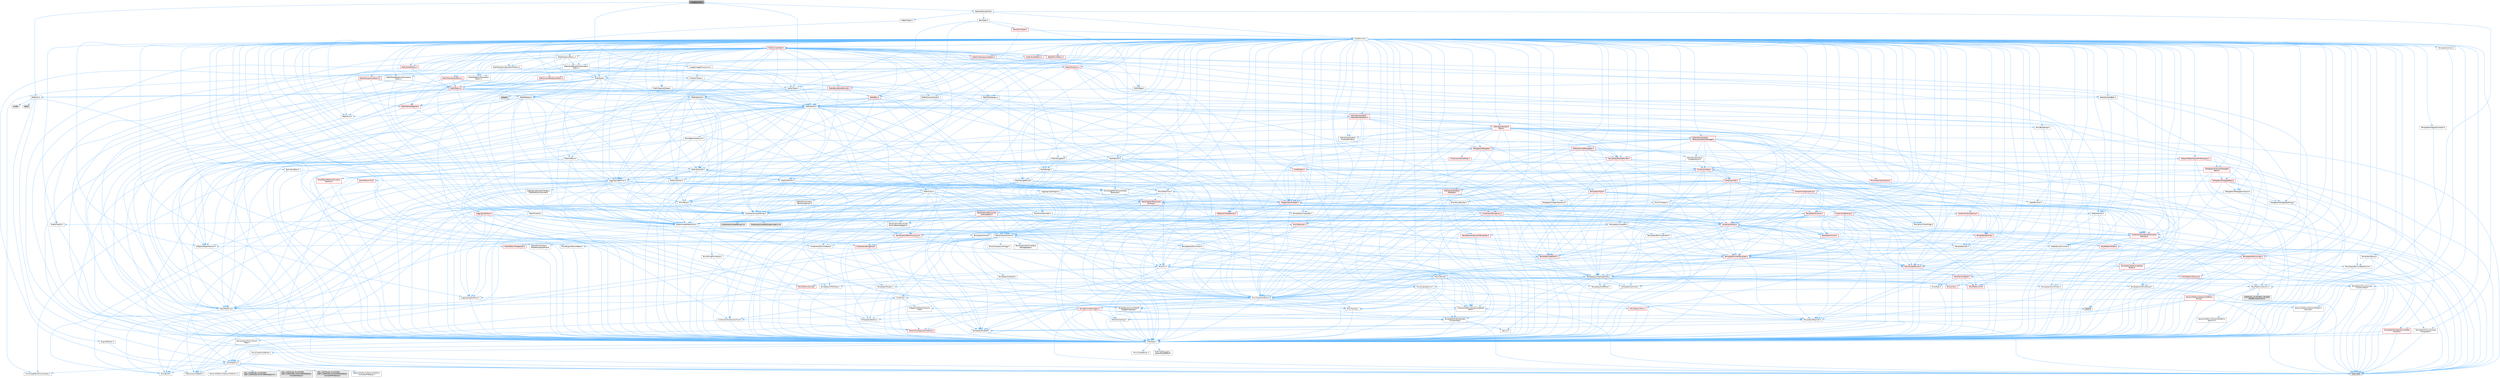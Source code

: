 digraph "ImageBuilder.h"
{
 // INTERACTIVE_SVG=YES
 // LATEX_PDF_SIZE
  bgcolor="transparent";
  edge [fontname=Helvetica,fontsize=10,labelfontname=Helvetica,labelfontsize=10];
  node [fontname=Helvetica,fontsize=10,shape=box,height=0.2,width=0.4];
  Node1 [id="Node000001",label="ImageBuilder.h",height=0.2,width=0.4,color="gray40", fillcolor="grey60", style="filled", fontcolor="black",tooltip=" "];
  Node1 -> Node2 [id="edge1_Node000001_Node000002",color="steelblue1",style="solid",tooltip=" "];
  Node2 [id="Node000002",label="MathUtil.h",height=0.2,width=0.4,color="grey40", fillcolor="white", style="filled",URL="$d4/d5b/MathUtil_8h.html",tooltip=" "];
  Node2 -> Node3 [id="edge2_Node000002_Node000003",color="steelblue1",style="solid",tooltip=" "];
  Node3 [id="Node000003",label="GeometryBase.h",height=0.2,width=0.4,color="grey40", fillcolor="white", style="filled",URL="$d5/d5e/GeometryBase_8h.html",tooltip=" "];
  Node3 -> Node4 [id="edge3_Node000003_Node000004",color="steelblue1",style="solid",tooltip=" "];
  Node4 [id="Node000004",label="CoreTypes.h",height=0.2,width=0.4,color="grey40", fillcolor="white", style="filled",URL="$dc/dec/CoreTypes_8h.html",tooltip=" "];
  Node4 -> Node5 [id="edge4_Node000004_Node000005",color="steelblue1",style="solid",tooltip=" "];
  Node5 [id="Node000005",label="HAL/Platform.h",height=0.2,width=0.4,color="grey40", fillcolor="white", style="filled",URL="$d9/dd0/Platform_8h.html",tooltip=" "];
  Node5 -> Node6 [id="edge5_Node000005_Node000006",color="steelblue1",style="solid",tooltip=" "];
  Node6 [id="Node000006",label="Misc/Build.h",height=0.2,width=0.4,color="grey40", fillcolor="white", style="filled",URL="$d3/dbb/Build_8h.html",tooltip=" "];
  Node5 -> Node7 [id="edge6_Node000005_Node000007",color="steelblue1",style="solid",tooltip=" "];
  Node7 [id="Node000007",label="Misc/LargeWorldCoordinates.h",height=0.2,width=0.4,color="grey40", fillcolor="white", style="filled",URL="$d2/dcb/LargeWorldCoordinates_8h.html",tooltip=" "];
  Node5 -> Node8 [id="edge7_Node000005_Node000008",color="steelblue1",style="solid",tooltip=" "];
  Node8 [id="Node000008",label="type_traits",height=0.2,width=0.4,color="grey60", fillcolor="#E0E0E0", style="filled",tooltip=" "];
  Node5 -> Node9 [id="edge8_Node000005_Node000009",color="steelblue1",style="solid",tooltip=" "];
  Node9 [id="Node000009",label="PreprocessorHelpers.h",height=0.2,width=0.4,color="grey40", fillcolor="white", style="filled",URL="$db/ddb/PreprocessorHelpers_8h.html",tooltip=" "];
  Node5 -> Node10 [id="edge9_Node000005_Node000010",color="steelblue1",style="solid",tooltip=" "];
  Node10 [id="Node000010",label="UBT_COMPILED_PLATFORM\l/UBT_COMPILED_PLATFORMPlatform\lCompilerPreSetup.h",height=0.2,width=0.4,color="grey60", fillcolor="#E0E0E0", style="filled",tooltip=" "];
  Node5 -> Node11 [id="edge10_Node000005_Node000011",color="steelblue1",style="solid",tooltip=" "];
  Node11 [id="Node000011",label="GenericPlatform/GenericPlatform\lCompilerPreSetup.h",height=0.2,width=0.4,color="grey40", fillcolor="white", style="filled",URL="$d9/dc8/GenericPlatformCompilerPreSetup_8h.html",tooltip=" "];
  Node5 -> Node12 [id="edge11_Node000005_Node000012",color="steelblue1",style="solid",tooltip=" "];
  Node12 [id="Node000012",label="GenericPlatform/GenericPlatform.h",height=0.2,width=0.4,color="grey40", fillcolor="white", style="filled",URL="$d6/d84/GenericPlatform_8h.html",tooltip=" "];
  Node5 -> Node13 [id="edge12_Node000005_Node000013",color="steelblue1",style="solid",tooltip=" "];
  Node13 [id="Node000013",label="UBT_COMPILED_PLATFORM\l/UBT_COMPILED_PLATFORMPlatform.h",height=0.2,width=0.4,color="grey60", fillcolor="#E0E0E0", style="filled",tooltip=" "];
  Node5 -> Node14 [id="edge13_Node000005_Node000014",color="steelblue1",style="solid",tooltip=" "];
  Node14 [id="Node000014",label="UBT_COMPILED_PLATFORM\l/UBT_COMPILED_PLATFORMPlatform\lCompilerSetup.h",height=0.2,width=0.4,color="grey60", fillcolor="#E0E0E0", style="filled",tooltip=" "];
  Node4 -> Node15 [id="edge14_Node000004_Node000015",color="steelblue1",style="solid",tooltip=" "];
  Node15 [id="Node000015",label="ProfilingDebugging\l/UMemoryDefines.h",height=0.2,width=0.4,color="grey40", fillcolor="white", style="filled",URL="$d2/da2/UMemoryDefines_8h.html",tooltip=" "];
  Node4 -> Node16 [id="edge15_Node000004_Node000016",color="steelblue1",style="solid",tooltip=" "];
  Node16 [id="Node000016",label="Misc/CoreMiscDefines.h",height=0.2,width=0.4,color="grey40", fillcolor="white", style="filled",URL="$da/d38/CoreMiscDefines_8h.html",tooltip=" "];
  Node16 -> Node5 [id="edge16_Node000016_Node000005",color="steelblue1",style="solid",tooltip=" "];
  Node16 -> Node9 [id="edge17_Node000016_Node000009",color="steelblue1",style="solid",tooltip=" "];
  Node4 -> Node17 [id="edge18_Node000004_Node000017",color="steelblue1",style="solid",tooltip=" "];
  Node17 [id="Node000017",label="Misc/CoreDefines.h",height=0.2,width=0.4,color="grey40", fillcolor="white", style="filled",URL="$d3/dd2/CoreDefines_8h.html",tooltip=" "];
  Node3 -> Node18 [id="edge19_Node000003_Node000018",color="steelblue1",style="solid",tooltip=" "];
  Node18 [id="Node000018",label="Logging/LogMacros.h",height=0.2,width=0.4,color="grey40", fillcolor="white", style="filled",URL="$d0/d16/LogMacros_8h.html",tooltip=" "];
  Node18 -> Node19 [id="edge20_Node000018_Node000019",color="steelblue1",style="solid",tooltip=" "];
  Node19 [id="Node000019",label="Containers/UnrealString.h",height=0.2,width=0.4,color="grey40", fillcolor="white", style="filled",URL="$d5/dba/UnrealString_8h.html",tooltip=" "];
  Node19 -> Node20 [id="edge21_Node000019_Node000020",color="steelblue1",style="solid",tooltip=" "];
  Node20 [id="Node000020",label="Containers/UnrealStringIncludes.h.inl",height=0.2,width=0.4,color="grey60", fillcolor="#E0E0E0", style="filled",tooltip=" "];
  Node19 -> Node21 [id="edge22_Node000019_Node000021",color="steelblue1",style="solid",tooltip=" "];
  Node21 [id="Node000021",label="Containers/UnrealString.h.inl",height=0.2,width=0.4,color="grey60", fillcolor="#E0E0E0", style="filled",tooltip=" "];
  Node19 -> Node22 [id="edge23_Node000019_Node000022",color="steelblue1",style="solid",tooltip=" "];
  Node22 [id="Node000022",label="Misc/StringFormatArg.h",height=0.2,width=0.4,color="grey40", fillcolor="white", style="filled",URL="$d2/d16/StringFormatArg_8h.html",tooltip=" "];
  Node22 -> Node23 [id="edge24_Node000022_Node000023",color="steelblue1",style="solid",tooltip=" "];
  Node23 [id="Node000023",label="Containers/ContainersFwd.h",height=0.2,width=0.4,color="grey40", fillcolor="white", style="filled",URL="$d4/d0a/ContainersFwd_8h.html",tooltip=" "];
  Node23 -> Node5 [id="edge25_Node000023_Node000005",color="steelblue1",style="solid",tooltip=" "];
  Node23 -> Node4 [id="edge26_Node000023_Node000004",color="steelblue1",style="solid",tooltip=" "];
  Node23 -> Node24 [id="edge27_Node000023_Node000024",color="steelblue1",style="solid",tooltip=" "];
  Node24 [id="Node000024",label="Traits/IsContiguousContainer.h",height=0.2,width=0.4,color="red", fillcolor="#FFF0F0", style="filled",URL="$d5/d3c/IsContiguousContainer_8h.html",tooltip=" "];
  Node24 -> Node4 [id="edge28_Node000024_Node000004",color="steelblue1",style="solid",tooltip=" "];
  Node18 -> Node4 [id="edge29_Node000018_Node000004",color="steelblue1",style="solid",tooltip=" "];
  Node18 -> Node9 [id="edge30_Node000018_Node000009",color="steelblue1",style="solid",tooltip=" "];
  Node18 -> Node27 [id="edge31_Node000018_Node000027",color="steelblue1",style="solid",tooltip=" "];
  Node27 [id="Node000027",label="Logging/LogCategory.h",height=0.2,width=0.4,color="grey40", fillcolor="white", style="filled",URL="$d9/d36/LogCategory_8h.html",tooltip=" "];
  Node27 -> Node4 [id="edge32_Node000027_Node000004",color="steelblue1",style="solid",tooltip=" "];
  Node27 -> Node28 [id="edge33_Node000027_Node000028",color="steelblue1",style="solid",tooltip=" "];
  Node28 [id="Node000028",label="Logging/LogVerbosity.h",height=0.2,width=0.4,color="grey40", fillcolor="white", style="filled",URL="$d2/d8f/LogVerbosity_8h.html",tooltip=" "];
  Node28 -> Node4 [id="edge34_Node000028_Node000004",color="steelblue1",style="solid",tooltip=" "];
  Node27 -> Node29 [id="edge35_Node000027_Node000029",color="steelblue1",style="solid",tooltip=" "];
  Node29 [id="Node000029",label="UObject/NameTypes.h",height=0.2,width=0.4,color="red", fillcolor="#FFF0F0", style="filled",URL="$d6/d35/NameTypes_8h.html",tooltip=" "];
  Node29 -> Node4 [id="edge36_Node000029_Node000004",color="steelblue1",style="solid",tooltip=" "];
  Node29 -> Node30 [id="edge37_Node000029_Node000030",color="steelblue1",style="solid",tooltip=" "];
  Node30 [id="Node000030",label="Misc/AssertionMacros.h",height=0.2,width=0.4,color="grey40", fillcolor="white", style="filled",URL="$d0/dfa/AssertionMacros_8h.html",tooltip=" "];
  Node30 -> Node4 [id="edge38_Node000030_Node000004",color="steelblue1",style="solid",tooltip=" "];
  Node30 -> Node5 [id="edge39_Node000030_Node000005",color="steelblue1",style="solid",tooltip=" "];
  Node30 -> Node31 [id="edge40_Node000030_Node000031",color="steelblue1",style="solid",tooltip=" "];
  Node31 [id="Node000031",label="HAL/PlatformMisc.h",height=0.2,width=0.4,color="red", fillcolor="#FFF0F0", style="filled",URL="$d0/df5/PlatformMisc_8h.html",tooltip=" "];
  Node31 -> Node4 [id="edge41_Node000031_Node000004",color="steelblue1",style="solid",tooltip=" "];
  Node30 -> Node9 [id="edge42_Node000030_Node000009",color="steelblue1",style="solid",tooltip=" "];
  Node30 -> Node63 [id="edge43_Node000030_Node000063",color="steelblue1",style="solid",tooltip=" "];
  Node63 [id="Node000063",label="Templates/EnableIf.h",height=0.2,width=0.4,color="grey40", fillcolor="white", style="filled",URL="$d7/d60/EnableIf_8h.html",tooltip=" "];
  Node63 -> Node4 [id="edge44_Node000063_Node000004",color="steelblue1",style="solid",tooltip=" "];
  Node30 -> Node64 [id="edge45_Node000030_Node000064",color="steelblue1",style="solid",tooltip=" "];
  Node64 [id="Node000064",label="Templates/IsArrayOrRefOf\lTypeByPredicate.h",height=0.2,width=0.4,color="grey40", fillcolor="white", style="filled",URL="$d6/da1/IsArrayOrRefOfTypeByPredicate_8h.html",tooltip=" "];
  Node64 -> Node4 [id="edge46_Node000064_Node000004",color="steelblue1",style="solid",tooltip=" "];
  Node30 -> Node65 [id="edge47_Node000030_Node000065",color="steelblue1",style="solid",tooltip=" "];
  Node65 [id="Node000065",label="Templates/IsValidVariadic\lFunctionArg.h",height=0.2,width=0.4,color="grey40", fillcolor="white", style="filled",URL="$d0/dc8/IsValidVariadicFunctionArg_8h.html",tooltip=" "];
  Node65 -> Node4 [id="edge48_Node000065_Node000004",color="steelblue1",style="solid",tooltip=" "];
  Node65 -> Node66 [id="edge49_Node000065_Node000066",color="steelblue1",style="solid",tooltip=" "];
  Node66 [id="Node000066",label="IsEnum.h",height=0.2,width=0.4,color="grey40", fillcolor="white", style="filled",URL="$d4/de5/IsEnum_8h.html",tooltip=" "];
  Node65 -> Node8 [id="edge50_Node000065_Node000008",color="steelblue1",style="solid",tooltip=" "];
  Node30 -> Node67 [id="edge51_Node000030_Node000067",color="steelblue1",style="solid",tooltip=" "];
  Node67 [id="Node000067",label="Traits/IsCharEncodingCompatible\lWith.h",height=0.2,width=0.4,color="grey40", fillcolor="white", style="filled",URL="$df/dd1/IsCharEncodingCompatibleWith_8h.html",tooltip=" "];
  Node67 -> Node8 [id="edge52_Node000067_Node000008",color="steelblue1",style="solid",tooltip=" "];
  Node67 -> Node68 [id="edge53_Node000067_Node000068",color="steelblue1",style="solid",tooltip=" "];
  Node68 [id="Node000068",label="Traits/IsCharType.h",height=0.2,width=0.4,color="grey40", fillcolor="white", style="filled",URL="$db/d51/IsCharType_8h.html",tooltip=" "];
  Node68 -> Node4 [id="edge54_Node000068_Node000004",color="steelblue1",style="solid",tooltip=" "];
  Node30 -> Node69 [id="edge55_Node000030_Node000069",color="steelblue1",style="solid",tooltip=" "];
  Node69 [id="Node000069",label="Misc/VarArgs.h",height=0.2,width=0.4,color="grey40", fillcolor="white", style="filled",URL="$d5/d6f/VarArgs_8h.html",tooltip=" "];
  Node69 -> Node4 [id="edge56_Node000069_Node000004",color="steelblue1",style="solid",tooltip=" "];
  Node30 -> Node70 [id="edge57_Node000030_Node000070",color="steelblue1",style="solid",tooltip=" "];
  Node70 [id="Node000070",label="String/FormatStringSan.h",height=0.2,width=0.4,color="red", fillcolor="#FFF0F0", style="filled",URL="$d3/d8b/FormatStringSan_8h.html",tooltip=" "];
  Node70 -> Node8 [id="edge58_Node000070_Node000008",color="steelblue1",style="solid",tooltip=" "];
  Node70 -> Node4 [id="edge59_Node000070_Node000004",color="steelblue1",style="solid",tooltip=" "];
  Node70 -> Node71 [id="edge60_Node000070_Node000071",color="steelblue1",style="solid",tooltip=" "];
  Node71 [id="Node000071",label="Templates/Requires.h",height=0.2,width=0.4,color="grey40", fillcolor="white", style="filled",URL="$dc/d96/Requires_8h.html",tooltip=" "];
  Node71 -> Node63 [id="edge61_Node000071_Node000063",color="steelblue1",style="solid",tooltip=" "];
  Node71 -> Node8 [id="edge62_Node000071_Node000008",color="steelblue1",style="solid",tooltip=" "];
  Node70 -> Node72 [id="edge63_Node000070_Node000072",color="steelblue1",style="solid",tooltip=" "];
  Node72 [id="Node000072",label="Templates/Identity.h",height=0.2,width=0.4,color="grey40", fillcolor="white", style="filled",URL="$d0/dd5/Identity_8h.html",tooltip=" "];
  Node70 -> Node65 [id="edge64_Node000070_Node000065",color="steelblue1",style="solid",tooltip=" "];
  Node70 -> Node68 [id="edge65_Node000070_Node000068",color="steelblue1",style="solid",tooltip=" "];
  Node70 -> Node23 [id="edge66_Node000070_Node000023",color="steelblue1",style="solid",tooltip=" "];
  Node30 -> Node76 [id="edge67_Node000030_Node000076",color="steelblue1",style="solid",tooltip=" "];
  Node76 [id="Node000076",label="atomic",height=0.2,width=0.4,color="grey60", fillcolor="#E0E0E0", style="filled",tooltip=" "];
  Node29 -> Node77 [id="edge68_Node000029_Node000077",color="steelblue1",style="solid",tooltip=" "];
  Node77 [id="Node000077",label="HAL/UnrealMemory.h",height=0.2,width=0.4,color="red", fillcolor="#FFF0F0", style="filled",URL="$d9/d96/UnrealMemory_8h.html",tooltip=" "];
  Node77 -> Node4 [id="edge69_Node000077_Node000004",color="steelblue1",style="solid",tooltip=" "];
  Node77 -> Node81 [id="edge70_Node000077_Node000081",color="steelblue1",style="solid",tooltip=" "];
  Node81 [id="Node000081",label="HAL/MemoryBase.h",height=0.2,width=0.4,color="red", fillcolor="#FFF0F0", style="filled",URL="$d6/d9f/MemoryBase_8h.html",tooltip=" "];
  Node81 -> Node4 [id="edge71_Node000081_Node000004",color="steelblue1",style="solid",tooltip=" "];
  Node81 -> Node56 [id="edge72_Node000081_Node000056",color="steelblue1",style="solid",tooltip=" "];
  Node56 [id="Node000056",label="HAL/PlatformAtomics.h",height=0.2,width=0.4,color="grey40", fillcolor="white", style="filled",URL="$d3/d36/PlatformAtomics_8h.html",tooltip=" "];
  Node56 -> Node4 [id="edge73_Node000056_Node000004",color="steelblue1",style="solid",tooltip=" "];
  Node56 -> Node57 [id="edge74_Node000056_Node000057",color="steelblue1",style="solid",tooltip=" "];
  Node57 [id="Node000057",label="GenericPlatform/GenericPlatform\lAtomics.h",height=0.2,width=0.4,color="grey40", fillcolor="white", style="filled",URL="$da/d72/GenericPlatformAtomics_8h.html",tooltip=" "];
  Node57 -> Node4 [id="edge75_Node000057_Node000004",color="steelblue1",style="solid",tooltip=" "];
  Node56 -> Node58 [id="edge76_Node000056_Node000058",color="steelblue1",style="solid",tooltip=" "];
  Node58 [id="Node000058",label="COMPILED_PLATFORM_HEADER\l(PlatformAtomics.h)",height=0.2,width=0.4,color="grey60", fillcolor="#E0E0E0", style="filled",tooltip=" "];
  Node81 -> Node39 [id="edge77_Node000081_Node000039",color="steelblue1",style="solid",tooltip=" "];
  Node39 [id="Node000039",label="HAL/PlatformCrt.h",height=0.2,width=0.4,color="red", fillcolor="#FFF0F0", style="filled",URL="$d8/d75/PlatformCrt_8h.html",tooltip=" "];
  Node81 -> Node82 [id="edge78_Node000081_Node000082",color="steelblue1",style="solid",tooltip=" "];
  Node82 [id="Node000082",label="Misc/Exec.h",height=0.2,width=0.4,color="grey40", fillcolor="white", style="filled",URL="$de/ddb/Exec_8h.html",tooltip=" "];
  Node82 -> Node4 [id="edge79_Node000082_Node000004",color="steelblue1",style="solid",tooltip=" "];
  Node82 -> Node30 [id="edge80_Node000082_Node000030",color="steelblue1",style="solid",tooltip=" "];
  Node81 -> Node83 [id="edge81_Node000081_Node000083",color="steelblue1",style="solid",tooltip=" "];
  Node83 [id="Node000083",label="Misc/OutputDevice.h",height=0.2,width=0.4,color="grey40", fillcolor="white", style="filled",URL="$d7/d32/OutputDevice_8h.html",tooltip=" "];
  Node83 -> Node35 [id="edge82_Node000083_Node000035",color="steelblue1",style="solid",tooltip=" "];
  Node35 [id="Node000035",label="CoreFwd.h",height=0.2,width=0.4,color="grey40", fillcolor="white", style="filled",URL="$d1/d1e/CoreFwd_8h.html",tooltip=" "];
  Node35 -> Node4 [id="edge83_Node000035_Node000004",color="steelblue1",style="solid",tooltip=" "];
  Node35 -> Node23 [id="edge84_Node000035_Node000023",color="steelblue1",style="solid",tooltip=" "];
  Node35 -> Node36 [id="edge85_Node000035_Node000036",color="steelblue1",style="solid",tooltip=" "];
  Node36 [id="Node000036",label="Math/MathFwd.h",height=0.2,width=0.4,color="grey40", fillcolor="white", style="filled",URL="$d2/d10/MathFwd_8h.html",tooltip=" "];
  Node36 -> Node5 [id="edge86_Node000036_Node000005",color="steelblue1",style="solid",tooltip=" "];
  Node35 -> Node37 [id="edge87_Node000035_Node000037",color="steelblue1",style="solid",tooltip=" "];
  Node37 [id="Node000037",label="UObject/UObjectHierarchy\lFwd.h",height=0.2,width=0.4,color="grey40", fillcolor="white", style="filled",URL="$d3/d13/UObjectHierarchyFwd_8h.html",tooltip=" "];
  Node83 -> Node4 [id="edge88_Node000083_Node000004",color="steelblue1",style="solid",tooltip=" "];
  Node83 -> Node28 [id="edge89_Node000083_Node000028",color="steelblue1",style="solid",tooltip=" "];
  Node83 -> Node69 [id="edge90_Node000083_Node000069",color="steelblue1",style="solid",tooltip=" "];
  Node83 -> Node64 [id="edge91_Node000083_Node000064",color="steelblue1",style="solid",tooltip=" "];
  Node83 -> Node65 [id="edge92_Node000083_Node000065",color="steelblue1",style="solid",tooltip=" "];
  Node83 -> Node67 [id="edge93_Node000083_Node000067",color="steelblue1",style="solid",tooltip=" "];
  Node77 -> Node93 [id="edge94_Node000077_Node000093",color="steelblue1",style="solid",tooltip=" "];
  Node93 [id="Node000093",label="HAL/PlatformMemory.h",height=0.2,width=0.4,color="red", fillcolor="#FFF0F0", style="filled",URL="$de/d68/PlatformMemory_8h.html",tooltip=" "];
  Node93 -> Node4 [id="edge95_Node000093_Node000004",color="steelblue1",style="solid",tooltip=" "];
  Node77 -> Node96 [id="edge96_Node000077_Node000096",color="steelblue1",style="solid",tooltip=" "];
  Node96 [id="Node000096",label="Templates/IsPointer.h",height=0.2,width=0.4,color="grey40", fillcolor="white", style="filled",URL="$d7/d05/IsPointer_8h.html",tooltip=" "];
  Node96 -> Node4 [id="edge97_Node000096_Node000004",color="steelblue1",style="solid",tooltip=" "];
  Node29 -> Node97 [id="edge98_Node000029_Node000097",color="steelblue1",style="solid",tooltip=" "];
  Node97 [id="Node000097",label="Templates/UnrealTypeTraits.h",height=0.2,width=0.4,color="grey40", fillcolor="white", style="filled",URL="$d2/d2d/UnrealTypeTraits_8h.html",tooltip=" "];
  Node97 -> Node4 [id="edge99_Node000097_Node000004",color="steelblue1",style="solid",tooltip=" "];
  Node97 -> Node96 [id="edge100_Node000097_Node000096",color="steelblue1",style="solid",tooltip=" "];
  Node97 -> Node30 [id="edge101_Node000097_Node000030",color="steelblue1",style="solid",tooltip=" "];
  Node97 -> Node89 [id="edge102_Node000097_Node000089",color="steelblue1",style="solid",tooltip=" "];
  Node89 [id="Node000089",label="Templates/AndOrNot.h",height=0.2,width=0.4,color="grey40", fillcolor="white", style="filled",URL="$db/d0a/AndOrNot_8h.html",tooltip=" "];
  Node89 -> Node4 [id="edge103_Node000089_Node000004",color="steelblue1",style="solid",tooltip=" "];
  Node97 -> Node63 [id="edge104_Node000097_Node000063",color="steelblue1",style="solid",tooltip=" "];
  Node97 -> Node98 [id="edge105_Node000097_Node000098",color="steelblue1",style="solid",tooltip=" "];
  Node98 [id="Node000098",label="Templates/IsArithmetic.h",height=0.2,width=0.4,color="grey40", fillcolor="white", style="filled",URL="$d2/d5d/IsArithmetic_8h.html",tooltip=" "];
  Node98 -> Node4 [id="edge106_Node000098_Node000004",color="steelblue1",style="solid",tooltip=" "];
  Node97 -> Node66 [id="edge107_Node000097_Node000066",color="steelblue1",style="solid",tooltip=" "];
  Node97 -> Node99 [id="edge108_Node000097_Node000099",color="steelblue1",style="solid",tooltip=" "];
  Node99 [id="Node000099",label="Templates/Models.h",height=0.2,width=0.4,color="grey40", fillcolor="white", style="filled",URL="$d3/d0c/Models_8h.html",tooltip=" "];
  Node99 -> Node72 [id="edge109_Node000099_Node000072",color="steelblue1",style="solid",tooltip=" "];
  Node97 -> Node100 [id="edge110_Node000097_Node000100",color="steelblue1",style="solid",tooltip=" "];
  Node100 [id="Node000100",label="Templates/IsPODType.h",height=0.2,width=0.4,color="grey40", fillcolor="white", style="filled",URL="$d7/db1/IsPODType_8h.html",tooltip=" "];
  Node100 -> Node4 [id="edge111_Node000100_Node000004",color="steelblue1",style="solid",tooltip=" "];
  Node97 -> Node101 [id="edge112_Node000097_Node000101",color="steelblue1",style="solid",tooltip=" "];
  Node101 [id="Node000101",label="Templates/IsUECoreType.h",height=0.2,width=0.4,color="grey40", fillcolor="white", style="filled",URL="$d1/db8/IsUECoreType_8h.html",tooltip=" "];
  Node101 -> Node4 [id="edge113_Node000101_Node000004",color="steelblue1",style="solid",tooltip=" "];
  Node101 -> Node8 [id="edge114_Node000101_Node000008",color="steelblue1",style="solid",tooltip=" "];
  Node97 -> Node90 [id="edge115_Node000097_Node000090",color="steelblue1",style="solid",tooltip=" "];
  Node90 [id="Node000090",label="Templates/IsTriviallyCopy\lConstructible.h",height=0.2,width=0.4,color="grey40", fillcolor="white", style="filled",URL="$d3/d78/IsTriviallyCopyConstructible_8h.html",tooltip=" "];
  Node90 -> Node4 [id="edge116_Node000090_Node000004",color="steelblue1",style="solid",tooltip=" "];
  Node90 -> Node8 [id="edge117_Node000090_Node000008",color="steelblue1",style="solid",tooltip=" "];
  Node29 -> Node102 [id="edge118_Node000029_Node000102",color="steelblue1",style="solid",tooltip=" "];
  Node102 [id="Node000102",label="Templates/UnrealTemplate.h",height=0.2,width=0.4,color="red", fillcolor="#FFF0F0", style="filled",URL="$d4/d24/UnrealTemplate_8h.html",tooltip=" "];
  Node102 -> Node4 [id="edge119_Node000102_Node000004",color="steelblue1",style="solid",tooltip=" "];
  Node102 -> Node96 [id="edge120_Node000102_Node000096",color="steelblue1",style="solid",tooltip=" "];
  Node102 -> Node77 [id="edge121_Node000102_Node000077",color="steelblue1",style="solid",tooltip=" "];
  Node102 -> Node97 [id="edge122_Node000102_Node000097",color="steelblue1",style="solid",tooltip=" "];
  Node102 -> Node105 [id="edge123_Node000102_Node000105",color="steelblue1",style="solid",tooltip=" "];
  Node105 [id="Node000105",label="Templates/RemoveReference.h",height=0.2,width=0.4,color="grey40", fillcolor="white", style="filled",URL="$da/dbe/RemoveReference_8h.html",tooltip=" "];
  Node105 -> Node4 [id="edge124_Node000105_Node000004",color="steelblue1",style="solid",tooltip=" "];
  Node102 -> Node71 [id="edge125_Node000102_Node000071",color="steelblue1",style="solid",tooltip=" "];
  Node102 -> Node106 [id="edge126_Node000102_Node000106",color="steelblue1",style="solid",tooltip=" "];
  Node106 [id="Node000106",label="Templates/TypeCompatible\lBytes.h",height=0.2,width=0.4,color="red", fillcolor="#FFF0F0", style="filled",URL="$df/d0a/TypeCompatibleBytes_8h.html",tooltip=" "];
  Node106 -> Node4 [id="edge127_Node000106_Node000004",color="steelblue1",style="solid",tooltip=" "];
  Node106 -> Node8 [id="edge128_Node000106_Node000008",color="steelblue1",style="solid",tooltip=" "];
  Node102 -> Node72 [id="edge129_Node000102_Node000072",color="steelblue1",style="solid",tooltip=" "];
  Node102 -> Node24 [id="edge130_Node000102_Node000024",color="steelblue1",style="solid",tooltip=" "];
  Node102 -> Node8 [id="edge131_Node000102_Node000008",color="steelblue1",style="solid",tooltip=" "];
  Node29 -> Node19 [id="edge132_Node000029_Node000019",color="steelblue1",style="solid",tooltip=" "];
  Node29 -> Node111 [id="edge133_Node000029_Node000111",color="steelblue1",style="solid",tooltip=" "];
  Node111 [id="Node000111",label="Containers/StringConv.h",height=0.2,width=0.4,color="red", fillcolor="#FFF0F0", style="filled",URL="$d3/ddf/StringConv_8h.html",tooltip=" "];
  Node111 -> Node4 [id="edge134_Node000111_Node000004",color="steelblue1",style="solid",tooltip=" "];
  Node111 -> Node30 [id="edge135_Node000111_Node000030",color="steelblue1",style="solid",tooltip=" "];
  Node111 -> Node112 [id="edge136_Node000111_Node000112",color="steelblue1",style="solid",tooltip=" "];
  Node112 [id="Node000112",label="Containers/ContainerAllocation\lPolicies.h",height=0.2,width=0.4,color="red", fillcolor="#FFF0F0", style="filled",URL="$d7/dff/ContainerAllocationPolicies_8h.html",tooltip=" "];
  Node112 -> Node4 [id="edge137_Node000112_Node000004",color="steelblue1",style="solid",tooltip=" "];
  Node112 -> Node112 [id="edge138_Node000112_Node000112",color="steelblue1",style="solid",tooltip=" "];
  Node112 -> Node114 [id="edge139_Node000112_Node000114",color="steelblue1",style="solid",tooltip=" "];
  Node114 [id="Node000114",label="HAL/PlatformMath.h",height=0.2,width=0.4,color="red", fillcolor="#FFF0F0", style="filled",URL="$dc/d53/PlatformMath_8h.html",tooltip=" "];
  Node114 -> Node4 [id="edge140_Node000114_Node000004",color="steelblue1",style="solid",tooltip=" "];
  Node112 -> Node77 [id="edge141_Node000112_Node000077",color="steelblue1",style="solid",tooltip=" "];
  Node112 -> Node49 [id="edge142_Node000112_Node000049",color="steelblue1",style="solid",tooltip=" "];
  Node49 [id="Node000049",label="Math/NumericLimits.h",height=0.2,width=0.4,color="grey40", fillcolor="white", style="filled",URL="$df/d1b/NumericLimits_8h.html",tooltip=" "];
  Node49 -> Node4 [id="edge143_Node000049_Node000004",color="steelblue1",style="solid",tooltip=" "];
  Node112 -> Node30 [id="edge144_Node000112_Node000030",color="steelblue1",style="solid",tooltip=" "];
  Node112 -> Node123 [id="edge145_Node000112_Node000123",color="steelblue1",style="solid",tooltip=" "];
  Node123 [id="Node000123",label="Templates/MemoryOps.h",height=0.2,width=0.4,color="red", fillcolor="#FFF0F0", style="filled",URL="$db/dea/MemoryOps_8h.html",tooltip=" "];
  Node123 -> Node4 [id="edge146_Node000123_Node000004",color="steelblue1",style="solid",tooltip=" "];
  Node123 -> Node77 [id="edge147_Node000123_Node000077",color="steelblue1",style="solid",tooltip=" "];
  Node123 -> Node91 [id="edge148_Node000123_Node000091",color="steelblue1",style="solid",tooltip=" "];
  Node91 [id="Node000091",label="Templates/IsTriviallyCopy\lAssignable.h",height=0.2,width=0.4,color="grey40", fillcolor="white", style="filled",URL="$d2/df2/IsTriviallyCopyAssignable_8h.html",tooltip=" "];
  Node91 -> Node4 [id="edge149_Node000091_Node000004",color="steelblue1",style="solid",tooltip=" "];
  Node91 -> Node8 [id="edge150_Node000091_Node000008",color="steelblue1",style="solid",tooltip=" "];
  Node123 -> Node90 [id="edge151_Node000123_Node000090",color="steelblue1",style="solid",tooltip=" "];
  Node123 -> Node71 [id="edge152_Node000123_Node000071",color="steelblue1",style="solid",tooltip=" "];
  Node123 -> Node97 [id="edge153_Node000123_Node000097",color="steelblue1",style="solid",tooltip=" "];
  Node123 -> Node8 [id="edge154_Node000123_Node000008",color="steelblue1",style="solid",tooltip=" "];
  Node112 -> Node106 [id="edge155_Node000112_Node000106",color="steelblue1",style="solid",tooltip=" "];
  Node112 -> Node8 [id="edge156_Node000112_Node000008",color="steelblue1",style="solid",tooltip=" "];
  Node111 -> Node124 [id="edge157_Node000111_Node000124",color="steelblue1",style="solid",tooltip=" "];
  Node124 [id="Node000124",label="Containers/Array.h",height=0.2,width=0.4,color="red", fillcolor="#FFF0F0", style="filled",URL="$df/dd0/Array_8h.html",tooltip=" "];
  Node124 -> Node4 [id="edge158_Node000124_Node000004",color="steelblue1",style="solid",tooltip=" "];
  Node124 -> Node30 [id="edge159_Node000124_Node000030",color="steelblue1",style="solid",tooltip=" "];
  Node124 -> Node77 [id="edge160_Node000124_Node000077",color="steelblue1",style="solid",tooltip=" "];
  Node124 -> Node97 [id="edge161_Node000124_Node000097",color="steelblue1",style="solid",tooltip=" "];
  Node124 -> Node102 [id="edge162_Node000124_Node000102",color="steelblue1",style="solid",tooltip=" "];
  Node124 -> Node112 [id="edge163_Node000124_Node000112",color="steelblue1",style="solid",tooltip=" "];
  Node124 -> Node131 [id="edge164_Node000124_Node000131",color="steelblue1",style="solid",tooltip=" "];
  Node131 [id="Node000131",label="Serialization/Archive.h",height=0.2,width=0.4,color="grey40", fillcolor="white", style="filled",URL="$d7/d3b/Archive_8h.html",tooltip=" "];
  Node131 -> Node35 [id="edge165_Node000131_Node000035",color="steelblue1",style="solid",tooltip=" "];
  Node131 -> Node4 [id="edge166_Node000131_Node000004",color="steelblue1",style="solid",tooltip=" "];
  Node131 -> Node132 [id="edge167_Node000131_Node000132",color="steelblue1",style="solid",tooltip=" "];
  Node132 [id="Node000132",label="HAL/PlatformProperties.h",height=0.2,width=0.4,color="red", fillcolor="#FFF0F0", style="filled",URL="$d9/db0/PlatformProperties_8h.html",tooltip=" "];
  Node132 -> Node4 [id="edge168_Node000132_Node000004",color="steelblue1",style="solid",tooltip=" "];
  Node131 -> Node135 [id="edge169_Node000131_Node000135",color="steelblue1",style="solid",tooltip=" "];
  Node135 [id="Node000135",label="Internationalization\l/TextNamespaceFwd.h",height=0.2,width=0.4,color="grey40", fillcolor="white", style="filled",URL="$d8/d97/TextNamespaceFwd_8h.html",tooltip=" "];
  Node135 -> Node4 [id="edge170_Node000135_Node000004",color="steelblue1",style="solid",tooltip=" "];
  Node131 -> Node36 [id="edge171_Node000131_Node000036",color="steelblue1",style="solid",tooltip=" "];
  Node131 -> Node30 [id="edge172_Node000131_Node000030",color="steelblue1",style="solid",tooltip=" "];
  Node131 -> Node6 [id="edge173_Node000131_Node000006",color="steelblue1",style="solid",tooltip=" "];
  Node131 -> Node50 [id="edge174_Node000131_Node000050",color="steelblue1",style="solid",tooltip=" "];
  Node50 [id="Node000050",label="Misc/CompressionFlags.h",height=0.2,width=0.4,color="grey40", fillcolor="white", style="filled",URL="$d9/d76/CompressionFlags_8h.html",tooltip=" "];
  Node131 -> Node136 [id="edge175_Node000131_Node000136",color="steelblue1",style="solid",tooltip=" "];
  Node136 [id="Node000136",label="Misc/EngineVersionBase.h",height=0.2,width=0.4,color="grey40", fillcolor="white", style="filled",URL="$d5/d2b/EngineVersionBase_8h.html",tooltip=" "];
  Node136 -> Node4 [id="edge176_Node000136_Node000004",color="steelblue1",style="solid",tooltip=" "];
  Node131 -> Node69 [id="edge177_Node000131_Node000069",color="steelblue1",style="solid",tooltip=" "];
  Node131 -> Node137 [id="edge178_Node000131_Node000137",color="steelblue1",style="solid",tooltip=" "];
  Node137 [id="Node000137",label="Serialization/ArchiveCook\lData.h",height=0.2,width=0.4,color="grey40", fillcolor="white", style="filled",URL="$dc/db6/ArchiveCookData_8h.html",tooltip=" "];
  Node137 -> Node5 [id="edge179_Node000137_Node000005",color="steelblue1",style="solid",tooltip=" "];
  Node131 -> Node138 [id="edge180_Node000131_Node000138",color="steelblue1",style="solid",tooltip=" "];
  Node138 [id="Node000138",label="Serialization/ArchiveSave\lPackageData.h",height=0.2,width=0.4,color="grey40", fillcolor="white", style="filled",URL="$d1/d37/ArchiveSavePackageData_8h.html",tooltip=" "];
  Node131 -> Node63 [id="edge181_Node000131_Node000063",color="steelblue1",style="solid",tooltip=" "];
  Node131 -> Node64 [id="edge182_Node000131_Node000064",color="steelblue1",style="solid",tooltip=" "];
  Node131 -> Node139 [id="edge183_Node000131_Node000139",color="steelblue1",style="solid",tooltip=" "];
  Node139 [id="Node000139",label="Templates/IsEnumClass.h",height=0.2,width=0.4,color="grey40", fillcolor="white", style="filled",URL="$d7/d15/IsEnumClass_8h.html",tooltip=" "];
  Node139 -> Node4 [id="edge184_Node000139_Node000004",color="steelblue1",style="solid",tooltip=" "];
  Node139 -> Node89 [id="edge185_Node000139_Node000089",color="steelblue1",style="solid",tooltip=" "];
  Node131 -> Node119 [id="edge186_Node000131_Node000119",color="steelblue1",style="solid",tooltip=" "];
  Node119 [id="Node000119",label="Templates/IsSigned.h",height=0.2,width=0.4,color="grey40", fillcolor="white", style="filled",URL="$d8/dd8/IsSigned_8h.html",tooltip=" "];
  Node119 -> Node4 [id="edge187_Node000119_Node000004",color="steelblue1",style="solid",tooltip=" "];
  Node131 -> Node65 [id="edge188_Node000131_Node000065",color="steelblue1",style="solid",tooltip=" "];
  Node131 -> Node102 [id="edge189_Node000131_Node000102",color="steelblue1",style="solid",tooltip=" "];
  Node131 -> Node67 [id="edge190_Node000131_Node000067",color="steelblue1",style="solid",tooltip=" "];
  Node131 -> Node140 [id="edge191_Node000131_Node000140",color="steelblue1",style="solid",tooltip=" "];
  Node140 [id="Node000140",label="UObject/ObjectVersion.h",height=0.2,width=0.4,color="grey40", fillcolor="white", style="filled",URL="$da/d63/ObjectVersion_8h.html",tooltip=" "];
  Node140 -> Node4 [id="edge192_Node000140_Node000004",color="steelblue1",style="solid",tooltip=" "];
  Node124 -> Node157 [id="edge193_Node000124_Node000157",color="steelblue1",style="solid",tooltip=" "];
  Node157 [id="Node000157",label="Templates/Invoke.h",height=0.2,width=0.4,color="red", fillcolor="#FFF0F0", style="filled",URL="$d7/deb/Invoke_8h.html",tooltip=" "];
  Node157 -> Node4 [id="edge194_Node000157_Node000004",color="steelblue1",style="solid",tooltip=" "];
  Node157 -> Node102 [id="edge195_Node000157_Node000102",color="steelblue1",style="solid",tooltip=" "];
  Node157 -> Node8 [id="edge196_Node000157_Node000008",color="steelblue1",style="solid",tooltip=" "];
  Node124 -> Node162 [id="edge197_Node000124_Node000162",color="steelblue1",style="solid",tooltip=" "];
  Node162 [id="Node000162",label="Templates/Less.h",height=0.2,width=0.4,color="grey40", fillcolor="white", style="filled",URL="$de/dc8/Less_8h.html",tooltip=" "];
  Node162 -> Node4 [id="edge198_Node000162_Node000004",color="steelblue1",style="solid",tooltip=" "];
  Node162 -> Node102 [id="edge199_Node000162_Node000102",color="steelblue1",style="solid",tooltip=" "];
  Node124 -> Node71 [id="edge200_Node000124_Node000071",color="steelblue1",style="solid",tooltip=" "];
  Node124 -> Node170 [id="edge201_Node000124_Node000170",color="steelblue1",style="solid",tooltip=" "];
  Node170 [id="Node000170",label="Templates/Sorting.h",height=0.2,width=0.4,color="red", fillcolor="#FFF0F0", style="filled",URL="$d3/d9e/Sorting_8h.html",tooltip=" "];
  Node170 -> Node4 [id="edge202_Node000170_Node000004",color="steelblue1",style="solid",tooltip=" "];
  Node170 -> Node114 [id="edge203_Node000170_Node000114",color="steelblue1",style="solid",tooltip=" "];
  Node170 -> Node162 [id="edge204_Node000170_Node000162",color="steelblue1",style="solid",tooltip=" "];
  Node124 -> Node174 [id="edge205_Node000124_Node000174",color="steelblue1",style="solid",tooltip=" "];
  Node174 [id="Node000174",label="Templates/AlignmentTemplates.h",height=0.2,width=0.4,color="red", fillcolor="#FFF0F0", style="filled",URL="$dd/d32/AlignmentTemplates_8h.html",tooltip=" "];
  Node174 -> Node4 [id="edge206_Node000174_Node000004",color="steelblue1",style="solid",tooltip=" "];
  Node174 -> Node96 [id="edge207_Node000174_Node000096",color="steelblue1",style="solid",tooltip=" "];
  Node124 -> Node8 [id="edge208_Node000124_Node000008",color="steelblue1",style="solid",tooltip=" "];
  Node111 -> Node148 [id="edge209_Node000111_Node000148",color="steelblue1",style="solid",tooltip=" "];
  Node148 [id="Node000148",label="Misc/CString.h",height=0.2,width=0.4,color="grey40", fillcolor="white", style="filled",URL="$d2/d49/CString_8h.html",tooltip=" "];
  Node148 -> Node4 [id="edge210_Node000148_Node000004",color="steelblue1",style="solid",tooltip=" "];
  Node148 -> Node39 [id="edge211_Node000148_Node000039",color="steelblue1",style="solid",tooltip=" "];
  Node148 -> Node79 [id="edge212_Node000148_Node000079",color="steelblue1",style="solid",tooltip=" "];
  Node79 [id="Node000079",label="HAL/PlatformString.h",height=0.2,width=0.4,color="red", fillcolor="#FFF0F0", style="filled",URL="$db/db5/PlatformString_8h.html",tooltip=" "];
  Node79 -> Node4 [id="edge213_Node000079_Node000004",color="steelblue1",style="solid",tooltip=" "];
  Node148 -> Node30 [id="edge214_Node000148_Node000030",color="steelblue1",style="solid",tooltip=" "];
  Node148 -> Node149 [id="edge215_Node000148_Node000149",color="steelblue1",style="solid",tooltip=" "];
  Node149 [id="Node000149",label="Misc/Char.h",height=0.2,width=0.4,color="red", fillcolor="#FFF0F0", style="filled",URL="$d0/d58/Char_8h.html",tooltip=" "];
  Node149 -> Node4 [id="edge216_Node000149_Node000004",color="steelblue1",style="solid",tooltip=" "];
  Node149 -> Node8 [id="edge217_Node000149_Node000008",color="steelblue1",style="solid",tooltip=" "];
  Node148 -> Node69 [id="edge218_Node000148_Node000069",color="steelblue1",style="solid",tooltip=" "];
  Node148 -> Node64 [id="edge219_Node000148_Node000064",color="steelblue1",style="solid",tooltip=" "];
  Node148 -> Node65 [id="edge220_Node000148_Node000065",color="steelblue1",style="solid",tooltip=" "];
  Node148 -> Node67 [id="edge221_Node000148_Node000067",color="steelblue1",style="solid",tooltip=" "];
  Node111 -> Node175 [id="edge222_Node000111_Node000175",color="steelblue1",style="solid",tooltip=" "];
  Node175 [id="Node000175",label="Templates/IsArray.h",height=0.2,width=0.4,color="grey40", fillcolor="white", style="filled",URL="$d8/d8d/IsArray_8h.html",tooltip=" "];
  Node175 -> Node4 [id="edge223_Node000175_Node000004",color="steelblue1",style="solid",tooltip=" "];
  Node111 -> Node102 [id="edge224_Node000111_Node000102",color="steelblue1",style="solid",tooltip=" "];
  Node111 -> Node97 [id="edge225_Node000111_Node000097",color="steelblue1",style="solid",tooltip=" "];
  Node111 -> Node67 [id="edge226_Node000111_Node000067",color="steelblue1",style="solid",tooltip=" "];
  Node111 -> Node24 [id="edge227_Node000111_Node000024",color="steelblue1",style="solid",tooltip=" "];
  Node111 -> Node8 [id="edge228_Node000111_Node000008",color="steelblue1",style="solid",tooltip=" "];
  Node29 -> Node33 [id="edge229_Node000029_Node000033",color="steelblue1",style="solid",tooltip=" "];
  Node33 [id="Node000033",label="Containers/StringFwd.h",height=0.2,width=0.4,color="red", fillcolor="#FFF0F0", style="filled",URL="$df/d37/StringFwd_8h.html",tooltip=" "];
  Node33 -> Node4 [id="edge230_Node000033_Node000004",color="steelblue1",style="solid",tooltip=" "];
  Node33 -> Node24 [id="edge231_Node000033_Node000024",color="steelblue1",style="solid",tooltip=" "];
  Node29 -> Node176 [id="edge232_Node000029_Node000176",color="steelblue1",style="solid",tooltip=" "];
  Node176 [id="Node000176",label="UObject/UnrealNames.h",height=0.2,width=0.4,color="red", fillcolor="#FFF0F0", style="filled",URL="$d8/db1/UnrealNames_8h.html",tooltip=" "];
  Node176 -> Node4 [id="edge233_Node000176_Node000004",color="steelblue1",style="solid",tooltip=" "];
  Node29 -> Node142 [id="edge234_Node000029_Node000142",color="steelblue1",style="solid",tooltip=" "];
  Node142 [id="Node000142",label="Serialization/MemoryLayout.h",height=0.2,width=0.4,color="red", fillcolor="#FFF0F0", style="filled",URL="$d7/d66/MemoryLayout_8h.html",tooltip=" "];
  Node142 -> Node145 [id="edge235_Node000142_Node000145",color="steelblue1",style="solid",tooltip=" "];
  Node145 [id="Node000145",label="Containers/EnumAsByte.h",height=0.2,width=0.4,color="grey40", fillcolor="white", style="filled",URL="$d6/d9a/EnumAsByte_8h.html",tooltip=" "];
  Node145 -> Node4 [id="edge236_Node000145_Node000004",color="steelblue1",style="solid",tooltip=" "];
  Node145 -> Node100 [id="edge237_Node000145_Node000100",color="steelblue1",style="solid",tooltip=" "];
  Node145 -> Node146 [id="edge238_Node000145_Node000146",color="steelblue1",style="solid",tooltip=" "];
  Node146 [id="Node000146",label="Templates/TypeHash.h",height=0.2,width=0.4,color="red", fillcolor="#FFF0F0", style="filled",URL="$d1/d62/TypeHash_8h.html",tooltip=" "];
  Node146 -> Node4 [id="edge239_Node000146_Node000004",color="steelblue1",style="solid",tooltip=" "];
  Node146 -> Node71 [id="edge240_Node000146_Node000071",color="steelblue1",style="solid",tooltip=" "];
  Node146 -> Node147 [id="edge241_Node000146_Node000147",color="steelblue1",style="solid",tooltip=" "];
  Node147 [id="Node000147",label="Misc/Crc.h",height=0.2,width=0.4,color="grey40", fillcolor="white", style="filled",URL="$d4/dd2/Crc_8h.html",tooltip=" "];
  Node147 -> Node4 [id="edge242_Node000147_Node000004",color="steelblue1",style="solid",tooltip=" "];
  Node147 -> Node79 [id="edge243_Node000147_Node000079",color="steelblue1",style="solid",tooltip=" "];
  Node147 -> Node30 [id="edge244_Node000147_Node000030",color="steelblue1",style="solid",tooltip=" "];
  Node147 -> Node148 [id="edge245_Node000147_Node000148",color="steelblue1",style="solid",tooltip=" "];
  Node147 -> Node149 [id="edge246_Node000147_Node000149",color="steelblue1",style="solid",tooltip=" "];
  Node147 -> Node97 [id="edge247_Node000147_Node000097",color="steelblue1",style="solid",tooltip=" "];
  Node147 -> Node68 [id="edge248_Node000147_Node000068",color="steelblue1",style="solid",tooltip=" "];
  Node146 -> Node8 [id="edge249_Node000146_Node000008",color="steelblue1",style="solid",tooltip=" "];
  Node142 -> Node33 [id="edge250_Node000142_Node000033",color="steelblue1",style="solid",tooltip=" "];
  Node142 -> Node77 [id="edge251_Node000142_Node000077",color="steelblue1",style="solid",tooltip=" "];
  Node142 -> Node63 [id="edge252_Node000142_Node000063",color="steelblue1",style="solid",tooltip=" "];
  Node142 -> Node99 [id="edge253_Node000142_Node000099",color="steelblue1",style="solid",tooltip=" "];
  Node142 -> Node102 [id="edge254_Node000142_Node000102",color="steelblue1",style="solid",tooltip=" "];
  Node18 -> Node184 [id="edge255_Node000018_Node000184",color="steelblue1",style="solid",tooltip=" "];
  Node184 [id="Node000184",label="Logging/LogScopedCategory\lAndVerbosityOverride.h",height=0.2,width=0.4,color="grey40", fillcolor="white", style="filled",URL="$de/dba/LogScopedCategoryAndVerbosityOverride_8h.html",tooltip=" "];
  Node184 -> Node4 [id="edge256_Node000184_Node000004",color="steelblue1",style="solid",tooltip=" "];
  Node184 -> Node28 [id="edge257_Node000184_Node000028",color="steelblue1",style="solid",tooltip=" "];
  Node184 -> Node29 [id="edge258_Node000184_Node000029",color="steelblue1",style="solid",tooltip=" "];
  Node18 -> Node185 [id="edge259_Node000018_Node000185",color="steelblue1",style="solid",tooltip=" "];
  Node185 [id="Node000185",label="Logging/LogTrace.h",height=0.2,width=0.4,color="red", fillcolor="#FFF0F0", style="filled",URL="$d5/d91/LogTrace_8h.html",tooltip=" "];
  Node185 -> Node4 [id="edge260_Node000185_Node000004",color="steelblue1",style="solid",tooltip=" "];
  Node185 -> Node124 [id="edge261_Node000185_Node000124",color="steelblue1",style="solid",tooltip=" "];
  Node185 -> Node9 [id="edge262_Node000185_Node000009",color="steelblue1",style="solid",tooltip=" "];
  Node185 -> Node28 [id="edge263_Node000185_Node000028",color="steelblue1",style="solid",tooltip=" "];
  Node185 -> Node6 [id="edge264_Node000185_Node000006",color="steelblue1",style="solid",tooltip=" "];
  Node185 -> Node64 [id="edge265_Node000185_Node000064",color="steelblue1",style="solid",tooltip=" "];
  Node185 -> Node67 [id="edge266_Node000185_Node000067",color="steelblue1",style="solid",tooltip=" "];
  Node18 -> Node28 [id="edge267_Node000018_Node000028",color="steelblue1",style="solid",tooltip=" "];
  Node18 -> Node30 [id="edge268_Node000018_Node000030",color="steelblue1",style="solid",tooltip=" "];
  Node18 -> Node6 [id="edge269_Node000018_Node000006",color="steelblue1",style="solid",tooltip=" "];
  Node18 -> Node69 [id="edge270_Node000018_Node000069",color="steelblue1",style="solid",tooltip=" "];
  Node18 -> Node70 [id="edge271_Node000018_Node000070",color="steelblue1",style="solid",tooltip=" "];
  Node18 -> Node63 [id="edge272_Node000018_Node000063",color="steelblue1",style="solid",tooltip=" "];
  Node18 -> Node64 [id="edge273_Node000018_Node000064",color="steelblue1",style="solid",tooltip=" "];
  Node18 -> Node65 [id="edge274_Node000018_Node000065",color="steelblue1",style="solid",tooltip=" "];
  Node18 -> Node67 [id="edge275_Node000018_Node000067",color="steelblue1",style="solid",tooltip=" "];
  Node18 -> Node8 [id="edge276_Node000018_Node000008",color="steelblue1",style="solid",tooltip=" "];
  Node2 -> Node5 [id="edge277_Node000002_Node000005",color="steelblue1",style="solid",tooltip=" "];
  Node2 -> Node186 [id="edge278_Node000002_Node000186",color="steelblue1",style="solid",tooltip=" "];
  Node186 [id="Node000186",label="EngineDefines.h",height=0.2,width=0.4,color="grey40", fillcolor="white", style="filled",URL="$de/d63/EngineDefines_8h.html",tooltip=" "];
  Node186 -> Node5 [id="edge279_Node000186_Node000005",color="steelblue1",style="solid",tooltip=" "];
  Node2 -> Node187 [id="edge280_Node000002_Node000187",color="steelblue1",style="solid",tooltip=" "];
  Node187 [id="Node000187",label="cmath",height=0.2,width=0.4,color="grey60", fillcolor="#E0E0E0", style="filled",tooltip=" "];
  Node2 -> Node188 [id="edge281_Node000002_Node000188",color="steelblue1",style="solid",tooltip=" "];
  Node188 [id="Node000188",label="cfloat",height=0.2,width=0.4,color="grey60", fillcolor="#E0E0E0", style="filled",tooltip=" "];
  Node1 -> Node189 [id="edge282_Node000001_Node000189",color="steelblue1",style="solid",tooltip=" "];
  Node189 [id="Node000189",label="VectorTypes.h",height=0.2,width=0.4,color="grey40", fillcolor="white", style="filled",URL="$d4/d5b/VectorTypes_8h.html",tooltip=" "];
  Node189 -> Node190 [id="edge283_Node000189_Node000190",color="steelblue1",style="solid",tooltip=" "];
  Node190 [id="Node000190",label="Math/Vector.h",height=0.2,width=0.4,color="grey40", fillcolor="white", style="filled",URL="$d6/dbe/Vector_8h.html",tooltip=" "];
  Node190 -> Node4 [id="edge284_Node000190_Node000004",color="steelblue1",style="solid",tooltip=" "];
  Node190 -> Node30 [id="edge285_Node000190_Node000030",color="steelblue1",style="solid",tooltip=" "];
  Node190 -> Node36 [id="edge286_Node000190_Node000036",color="steelblue1",style="solid",tooltip=" "];
  Node190 -> Node49 [id="edge287_Node000190_Node000049",color="steelblue1",style="solid",tooltip=" "];
  Node190 -> Node147 [id="edge288_Node000190_Node000147",color="steelblue1",style="solid",tooltip=" "];
  Node190 -> Node173 [id="edge289_Node000190_Node000173",color="steelblue1",style="solid",tooltip=" "];
  Node173 [id="Node000173",label="Math/UnrealMathUtility.h",height=0.2,width=0.4,color="grey40", fillcolor="white", style="filled",URL="$db/db8/UnrealMathUtility_8h.html",tooltip=" "];
  Node173 -> Node4 [id="edge290_Node000173_Node000004",color="steelblue1",style="solid",tooltip=" "];
  Node173 -> Node30 [id="edge291_Node000173_Node000030",color="steelblue1",style="solid",tooltip=" "];
  Node173 -> Node114 [id="edge292_Node000173_Node000114",color="steelblue1",style="solid",tooltip=" "];
  Node173 -> Node36 [id="edge293_Node000173_Node000036",color="steelblue1",style="solid",tooltip=" "];
  Node173 -> Node72 [id="edge294_Node000173_Node000072",color="steelblue1",style="solid",tooltip=" "];
  Node173 -> Node71 [id="edge295_Node000173_Node000071",color="steelblue1",style="solid",tooltip=" "];
  Node190 -> Node19 [id="edge296_Node000190_Node000019",color="steelblue1",style="solid",tooltip=" "];
  Node190 -> Node191 [id="edge297_Node000190_Node000191",color="steelblue1",style="solid",tooltip=" "];
  Node191 [id="Node000191",label="Misc/Parse.h",height=0.2,width=0.4,color="grey40", fillcolor="white", style="filled",URL="$dc/d71/Parse_8h.html",tooltip=" "];
  Node191 -> Node33 [id="edge298_Node000191_Node000033",color="steelblue1",style="solid",tooltip=" "];
  Node191 -> Node19 [id="edge299_Node000191_Node000019",color="steelblue1",style="solid",tooltip=" "];
  Node191 -> Node4 [id="edge300_Node000191_Node000004",color="steelblue1",style="solid",tooltip=" "];
  Node191 -> Node39 [id="edge301_Node000191_Node000039",color="steelblue1",style="solid",tooltip=" "];
  Node191 -> Node6 [id="edge302_Node000191_Node000006",color="steelblue1",style="solid",tooltip=" "];
  Node191 -> Node51 [id="edge303_Node000191_Node000051",color="steelblue1",style="solid",tooltip=" "];
  Node51 [id="Node000051",label="Misc/EnumClassFlags.h",height=0.2,width=0.4,color="grey40", fillcolor="white", style="filled",URL="$d8/de7/EnumClassFlags_8h.html",tooltip=" "];
  Node191 -> Node192 [id="edge304_Node000191_Node000192",color="steelblue1",style="solid",tooltip=" "];
  Node192 [id="Node000192",label="Templates/Function.h",height=0.2,width=0.4,color="red", fillcolor="#FFF0F0", style="filled",URL="$df/df5/Function_8h.html",tooltip=" "];
  Node192 -> Node4 [id="edge305_Node000192_Node000004",color="steelblue1",style="solid",tooltip=" "];
  Node192 -> Node30 [id="edge306_Node000192_Node000030",color="steelblue1",style="solid",tooltip=" "];
  Node192 -> Node77 [id="edge307_Node000192_Node000077",color="steelblue1",style="solid",tooltip=" "];
  Node192 -> Node97 [id="edge308_Node000192_Node000097",color="steelblue1",style="solid",tooltip=" "];
  Node192 -> Node157 [id="edge309_Node000192_Node000157",color="steelblue1",style="solid",tooltip=" "];
  Node192 -> Node102 [id="edge310_Node000192_Node000102",color="steelblue1",style="solid",tooltip=" "];
  Node192 -> Node71 [id="edge311_Node000192_Node000071",color="steelblue1",style="solid",tooltip=" "];
  Node192 -> Node173 [id="edge312_Node000192_Node000173",color="steelblue1",style="solid",tooltip=" "];
  Node192 -> Node8 [id="edge313_Node000192_Node000008",color="steelblue1",style="solid",tooltip=" "];
  Node190 -> Node194 [id="edge314_Node000190_Node000194",color="steelblue1",style="solid",tooltip=" "];
  Node194 [id="Node000194",label="Misc/LargeWorldCoordinates\lSerializer.h",height=0.2,width=0.4,color="grey40", fillcolor="white", style="filled",URL="$d7/df9/LargeWorldCoordinatesSerializer_8h.html",tooltip=" "];
  Node194 -> Node29 [id="edge315_Node000194_Node000029",color="steelblue1",style="solid",tooltip=" "];
  Node194 -> Node140 [id="edge316_Node000194_Node000140",color="steelblue1",style="solid",tooltip=" "];
  Node194 -> Node195 [id="edge317_Node000194_Node000195",color="steelblue1",style="solid",tooltip=" "];
  Node195 [id="Node000195",label="Serialization/Structured\lArchive.h",height=0.2,width=0.4,color="red", fillcolor="#FFF0F0", style="filled",URL="$d9/d1e/StructuredArchive_8h.html",tooltip=" "];
  Node195 -> Node124 [id="edge318_Node000195_Node000124",color="steelblue1",style="solid",tooltip=" "];
  Node195 -> Node112 [id="edge319_Node000195_Node000112",color="steelblue1",style="solid",tooltip=" "];
  Node195 -> Node4 [id="edge320_Node000195_Node000004",color="steelblue1",style="solid",tooltip=" "];
  Node195 -> Node6 [id="edge321_Node000195_Node000006",color="steelblue1",style="solid",tooltip=" "];
  Node195 -> Node131 [id="edge322_Node000195_Node000131",color="steelblue1",style="solid",tooltip=" "];
  Node195 -> Node198 [id="edge323_Node000195_Node000198",color="steelblue1",style="solid",tooltip=" "];
  Node198 [id="Node000198",label="Serialization/Structured\lArchiveNameHelpers.h",height=0.2,width=0.4,color="grey40", fillcolor="white", style="filled",URL="$d0/d7b/StructuredArchiveNameHelpers_8h.html",tooltip=" "];
  Node198 -> Node4 [id="edge324_Node000198_Node000004",color="steelblue1",style="solid",tooltip=" "];
  Node198 -> Node72 [id="edge325_Node000198_Node000072",color="steelblue1",style="solid",tooltip=" "];
  Node195 -> Node202 [id="edge326_Node000195_Node000202",color="steelblue1",style="solid",tooltip=" "];
  Node202 [id="Node000202",label="Serialization/Structured\lArchiveSlots.h",height=0.2,width=0.4,color="red", fillcolor="#FFF0F0", style="filled",URL="$d2/d87/StructuredArchiveSlots_8h.html",tooltip=" "];
  Node202 -> Node124 [id="edge327_Node000202_Node000124",color="steelblue1",style="solid",tooltip=" "];
  Node202 -> Node4 [id="edge328_Node000202_Node000004",color="steelblue1",style="solid",tooltip=" "];
  Node202 -> Node6 [id="edge329_Node000202_Node000006",color="steelblue1",style="solid",tooltip=" "];
  Node202 -> Node203 [id="edge330_Node000202_Node000203",color="steelblue1",style="solid",tooltip=" "];
  Node203 [id="Node000203",label="Misc/Optional.h",height=0.2,width=0.4,color="red", fillcolor="#FFF0F0", style="filled",URL="$d2/dae/Optional_8h.html",tooltip=" "];
  Node203 -> Node4 [id="edge331_Node000203_Node000004",color="steelblue1",style="solid",tooltip=" "];
  Node203 -> Node30 [id="edge332_Node000203_Node000030",color="steelblue1",style="solid",tooltip=" "];
  Node203 -> Node123 [id="edge333_Node000203_Node000123",color="steelblue1",style="solid",tooltip=" "];
  Node203 -> Node102 [id="edge334_Node000203_Node000102",color="steelblue1",style="solid",tooltip=" "];
  Node203 -> Node131 [id="edge335_Node000203_Node000131",color="steelblue1",style="solid",tooltip=" "];
  Node202 -> Node131 [id="edge336_Node000202_Node000131",color="steelblue1",style="solid",tooltip=" "];
  Node202 -> Node198 [id="edge337_Node000202_Node000198",color="steelblue1",style="solid",tooltip=" "];
  Node202 -> Node63 [id="edge338_Node000202_Node000063",color="steelblue1",style="solid",tooltip=" "];
  Node202 -> Node139 [id="edge339_Node000202_Node000139",color="steelblue1",style="solid",tooltip=" "];
  Node195 -> Node206 [id="edge340_Node000195_Node000206",color="steelblue1",style="solid",tooltip=" "];
  Node206 [id="Node000206",label="Templates/UniqueObj.h",height=0.2,width=0.4,color="grey40", fillcolor="white", style="filled",URL="$da/d95/UniqueObj_8h.html",tooltip=" "];
  Node206 -> Node4 [id="edge341_Node000206_Node000004",color="steelblue1",style="solid",tooltip=" "];
  Node206 -> Node207 [id="edge342_Node000206_Node000207",color="steelblue1",style="solid",tooltip=" "];
  Node207 [id="Node000207",label="Templates/UniquePtr.h",height=0.2,width=0.4,color="grey40", fillcolor="white", style="filled",URL="$de/d1a/UniquePtr_8h.html",tooltip=" "];
  Node207 -> Node4 [id="edge343_Node000207_Node000004",color="steelblue1",style="solid",tooltip=" "];
  Node207 -> Node102 [id="edge344_Node000207_Node000102",color="steelblue1",style="solid",tooltip=" "];
  Node207 -> Node175 [id="edge345_Node000207_Node000175",color="steelblue1",style="solid",tooltip=" "];
  Node207 -> Node208 [id="edge346_Node000207_Node000208",color="steelblue1",style="solid",tooltip=" "];
  Node208 [id="Node000208",label="Templates/RemoveExtent.h",height=0.2,width=0.4,color="grey40", fillcolor="white", style="filled",URL="$dc/de9/RemoveExtent_8h.html",tooltip=" "];
  Node208 -> Node4 [id="edge347_Node000208_Node000004",color="steelblue1",style="solid",tooltip=" "];
  Node207 -> Node71 [id="edge348_Node000207_Node000071",color="steelblue1",style="solid",tooltip=" "];
  Node207 -> Node142 [id="edge349_Node000207_Node000142",color="steelblue1",style="solid",tooltip=" "];
  Node207 -> Node8 [id="edge350_Node000207_Node000008",color="steelblue1",style="solid",tooltip=" "];
  Node190 -> Node210 [id="edge351_Node000190_Node000210",color="steelblue1",style="solid",tooltip=" "];
  Node210 [id="Node000210",label="Misc/NetworkVersion.h",height=0.2,width=0.4,color="grey40", fillcolor="white", style="filled",URL="$d7/d4b/NetworkVersion_8h.html",tooltip=" "];
  Node210 -> Node19 [id="edge352_Node000210_Node000019",color="steelblue1",style="solid",tooltip=" "];
  Node210 -> Node4 [id="edge353_Node000210_Node000004",color="steelblue1",style="solid",tooltip=" "];
  Node210 -> Node211 [id="edge354_Node000210_Node000211",color="steelblue1",style="solid",tooltip=" "];
  Node211 [id="Node000211",label="Delegates/Delegate.h",height=0.2,width=0.4,color="red", fillcolor="#FFF0F0", style="filled",URL="$d4/d80/Delegate_8h.html",tooltip=" "];
  Node211 -> Node4 [id="edge355_Node000211_Node000004",color="steelblue1",style="solid",tooltip=" "];
  Node211 -> Node30 [id="edge356_Node000211_Node000030",color="steelblue1",style="solid",tooltip=" "];
  Node211 -> Node29 [id="edge357_Node000211_Node000029",color="steelblue1",style="solid",tooltip=" "];
  Node211 -> Node212 [id="edge358_Node000211_Node000212",color="steelblue1",style="solid",tooltip=" "];
  Node212 [id="Node000212",label="Templates/SharedPointer.h",height=0.2,width=0.4,color="red", fillcolor="#FFF0F0", style="filled",URL="$d2/d17/SharedPointer_8h.html",tooltip=" "];
  Node212 -> Node4 [id="edge359_Node000212_Node000004",color="steelblue1",style="solid",tooltip=" "];
  Node212 -> Node213 [id="edge360_Node000212_Node000213",color="steelblue1",style="solid",tooltip=" "];
  Node213 [id="Node000213",label="Templates/PointerIsConvertible\lFromTo.h",height=0.2,width=0.4,color="red", fillcolor="#FFF0F0", style="filled",URL="$d6/d65/PointerIsConvertibleFromTo_8h.html",tooltip=" "];
  Node213 -> Node4 [id="edge361_Node000213_Node000004",color="steelblue1",style="solid",tooltip=" "];
  Node213 -> Node8 [id="edge362_Node000213_Node000008",color="steelblue1",style="solid",tooltip=" "];
  Node212 -> Node30 [id="edge363_Node000212_Node000030",color="steelblue1",style="solid",tooltip=" "];
  Node212 -> Node77 [id="edge364_Node000212_Node000077",color="steelblue1",style="solid",tooltip=" "];
  Node212 -> Node124 [id="edge365_Node000212_Node000124",color="steelblue1",style="solid",tooltip=" "];
  Node212 -> Node214 [id="edge366_Node000212_Node000214",color="steelblue1",style="solid",tooltip=" "];
  Node214 [id="Node000214",label="Containers/Map.h",height=0.2,width=0.4,color="red", fillcolor="#FFF0F0", style="filled",URL="$df/d79/Map_8h.html",tooltip=" "];
  Node214 -> Node4 [id="edge367_Node000214_Node000004",color="steelblue1",style="solid",tooltip=" "];
  Node214 -> Node215 [id="edge368_Node000214_Node000215",color="steelblue1",style="solid",tooltip=" "];
  Node215 [id="Node000215",label="Algo/Reverse.h",height=0.2,width=0.4,color="grey40", fillcolor="white", style="filled",URL="$d5/d93/Reverse_8h.html",tooltip=" "];
  Node215 -> Node4 [id="edge369_Node000215_Node000004",color="steelblue1",style="solid",tooltip=" "];
  Node215 -> Node102 [id="edge370_Node000215_Node000102",color="steelblue1",style="solid",tooltip=" "];
  Node214 -> Node216 [id="edge371_Node000214_Node000216",color="steelblue1",style="solid",tooltip=" "];
  Node216 [id="Node000216",label="Containers/Set.h",height=0.2,width=0.4,color="red", fillcolor="#FFF0F0", style="filled",URL="$d4/d45/Set_8h.html",tooltip=" "];
  Node216 -> Node112 [id="edge372_Node000216_Node000112",color="steelblue1",style="solid",tooltip=" "];
  Node216 -> Node218 [id="edge373_Node000216_Node000218",color="steelblue1",style="solid",tooltip=" "];
  Node218 [id="Node000218",label="Containers/SparseArray.h",height=0.2,width=0.4,color="red", fillcolor="#FFF0F0", style="filled",URL="$d5/dbf/SparseArray_8h.html",tooltip=" "];
  Node218 -> Node4 [id="edge374_Node000218_Node000004",color="steelblue1",style="solid",tooltip=" "];
  Node218 -> Node30 [id="edge375_Node000218_Node000030",color="steelblue1",style="solid",tooltip=" "];
  Node218 -> Node77 [id="edge376_Node000218_Node000077",color="steelblue1",style="solid",tooltip=" "];
  Node218 -> Node97 [id="edge377_Node000218_Node000097",color="steelblue1",style="solid",tooltip=" "];
  Node218 -> Node102 [id="edge378_Node000218_Node000102",color="steelblue1",style="solid",tooltip=" "];
  Node218 -> Node112 [id="edge379_Node000218_Node000112",color="steelblue1",style="solid",tooltip=" "];
  Node218 -> Node162 [id="edge380_Node000218_Node000162",color="steelblue1",style="solid",tooltip=" "];
  Node218 -> Node124 [id="edge381_Node000218_Node000124",color="steelblue1",style="solid",tooltip=" "];
  Node218 -> Node173 [id="edge382_Node000218_Node000173",color="steelblue1",style="solid",tooltip=" "];
  Node218 -> Node219 [id="edge383_Node000218_Node000219",color="steelblue1",style="solid",tooltip=" "];
  Node219 [id="Node000219",label="Containers/ScriptArray.h",height=0.2,width=0.4,color="red", fillcolor="#FFF0F0", style="filled",URL="$dc/daf/ScriptArray_8h.html",tooltip=" "];
  Node219 -> Node4 [id="edge384_Node000219_Node000004",color="steelblue1",style="solid",tooltip=" "];
  Node219 -> Node30 [id="edge385_Node000219_Node000030",color="steelblue1",style="solid",tooltip=" "];
  Node219 -> Node77 [id="edge386_Node000219_Node000077",color="steelblue1",style="solid",tooltip=" "];
  Node219 -> Node112 [id="edge387_Node000219_Node000112",color="steelblue1",style="solid",tooltip=" "];
  Node219 -> Node124 [id="edge388_Node000219_Node000124",color="steelblue1",style="solid",tooltip=" "];
  Node218 -> Node220 [id="edge389_Node000218_Node000220",color="steelblue1",style="solid",tooltip=" "];
  Node220 [id="Node000220",label="Containers/BitArray.h",height=0.2,width=0.4,color="red", fillcolor="#FFF0F0", style="filled",URL="$d1/de4/BitArray_8h.html",tooltip=" "];
  Node220 -> Node112 [id="edge390_Node000220_Node000112",color="steelblue1",style="solid",tooltip=" "];
  Node220 -> Node4 [id="edge391_Node000220_Node000004",color="steelblue1",style="solid",tooltip=" "];
  Node220 -> Node56 [id="edge392_Node000220_Node000056",color="steelblue1",style="solid",tooltip=" "];
  Node220 -> Node77 [id="edge393_Node000220_Node000077",color="steelblue1",style="solid",tooltip=" "];
  Node220 -> Node173 [id="edge394_Node000220_Node000173",color="steelblue1",style="solid",tooltip=" "];
  Node220 -> Node30 [id="edge395_Node000220_Node000030",color="steelblue1",style="solid",tooltip=" "];
  Node220 -> Node51 [id="edge396_Node000220_Node000051",color="steelblue1",style="solid",tooltip=" "];
  Node220 -> Node131 [id="edge397_Node000220_Node000131",color="steelblue1",style="solid",tooltip=" "];
  Node220 -> Node142 [id="edge398_Node000220_Node000142",color="steelblue1",style="solid",tooltip=" "];
  Node220 -> Node63 [id="edge399_Node000220_Node000063",color="steelblue1",style="solid",tooltip=" "];
  Node220 -> Node157 [id="edge400_Node000220_Node000157",color="steelblue1",style="solid",tooltip=" "];
  Node220 -> Node102 [id="edge401_Node000220_Node000102",color="steelblue1",style="solid",tooltip=" "];
  Node220 -> Node97 [id="edge402_Node000220_Node000097",color="steelblue1",style="solid",tooltip=" "];
  Node218 -> Node195 [id="edge403_Node000218_Node000195",color="steelblue1",style="solid",tooltip=" "];
  Node218 -> Node19 [id="edge404_Node000218_Node000019",color="steelblue1",style="solid",tooltip=" "];
  Node216 -> Node23 [id="edge405_Node000216_Node000023",color="steelblue1",style="solid",tooltip=" "];
  Node216 -> Node173 [id="edge406_Node000216_Node000173",color="steelblue1",style="solid",tooltip=" "];
  Node216 -> Node30 [id="edge407_Node000216_Node000030",color="steelblue1",style="solid",tooltip=" "];
  Node216 -> Node221 [id="edge408_Node000216_Node000221",color="steelblue1",style="solid",tooltip=" "];
  Node221 [id="Node000221",label="Misc/StructBuilder.h",height=0.2,width=0.4,color="grey40", fillcolor="white", style="filled",URL="$d9/db3/StructBuilder_8h.html",tooltip=" "];
  Node221 -> Node4 [id="edge409_Node000221_Node000004",color="steelblue1",style="solid",tooltip=" "];
  Node221 -> Node173 [id="edge410_Node000221_Node000173",color="steelblue1",style="solid",tooltip=" "];
  Node221 -> Node174 [id="edge411_Node000221_Node000174",color="steelblue1",style="solid",tooltip=" "];
  Node216 -> Node195 [id="edge412_Node000216_Node000195",color="steelblue1",style="solid",tooltip=" "];
  Node216 -> Node192 [id="edge413_Node000216_Node000192",color="steelblue1",style="solid",tooltip=" "];
  Node216 -> Node170 [id="edge414_Node000216_Node000170",color="steelblue1",style="solid",tooltip=" "];
  Node216 -> Node146 [id="edge415_Node000216_Node000146",color="steelblue1",style="solid",tooltip=" "];
  Node216 -> Node102 [id="edge416_Node000216_Node000102",color="steelblue1",style="solid",tooltip=" "];
  Node216 -> Node8 [id="edge417_Node000216_Node000008",color="steelblue1",style="solid",tooltip=" "];
  Node214 -> Node19 [id="edge418_Node000214_Node000019",color="steelblue1",style="solid",tooltip=" "];
  Node214 -> Node30 [id="edge419_Node000214_Node000030",color="steelblue1",style="solid",tooltip=" "];
  Node214 -> Node221 [id="edge420_Node000214_Node000221",color="steelblue1",style="solid",tooltip=" "];
  Node214 -> Node192 [id="edge421_Node000214_Node000192",color="steelblue1",style="solid",tooltip=" "];
  Node214 -> Node170 [id="edge422_Node000214_Node000170",color="steelblue1",style="solid",tooltip=" "];
  Node214 -> Node223 [id="edge423_Node000214_Node000223",color="steelblue1",style="solid",tooltip=" "];
  Node223 [id="Node000223",label="Templates/Tuple.h",height=0.2,width=0.4,color="red", fillcolor="#FFF0F0", style="filled",URL="$d2/d4f/Tuple_8h.html",tooltip=" "];
  Node223 -> Node4 [id="edge424_Node000223_Node000004",color="steelblue1",style="solid",tooltip=" "];
  Node223 -> Node102 [id="edge425_Node000223_Node000102",color="steelblue1",style="solid",tooltip=" "];
  Node223 -> Node224 [id="edge426_Node000223_Node000224",color="steelblue1",style="solid",tooltip=" "];
  Node224 [id="Node000224",label="Delegates/IntegerSequence.h",height=0.2,width=0.4,color="grey40", fillcolor="white", style="filled",URL="$d2/dcc/IntegerSequence_8h.html",tooltip=" "];
  Node224 -> Node4 [id="edge427_Node000224_Node000004",color="steelblue1",style="solid",tooltip=" "];
  Node223 -> Node157 [id="edge428_Node000223_Node000157",color="steelblue1",style="solid",tooltip=" "];
  Node223 -> Node195 [id="edge429_Node000223_Node000195",color="steelblue1",style="solid",tooltip=" "];
  Node223 -> Node142 [id="edge430_Node000223_Node000142",color="steelblue1",style="solid",tooltip=" "];
  Node223 -> Node71 [id="edge431_Node000223_Node000071",color="steelblue1",style="solid",tooltip=" "];
  Node223 -> Node146 [id="edge432_Node000223_Node000146",color="steelblue1",style="solid",tooltip=" "];
  Node223 -> Node8 [id="edge433_Node000223_Node000008",color="steelblue1",style="solid",tooltip=" "];
  Node214 -> Node102 [id="edge434_Node000214_Node000102",color="steelblue1",style="solid",tooltip=" "];
  Node214 -> Node97 [id="edge435_Node000214_Node000097",color="steelblue1",style="solid",tooltip=" "];
  Node214 -> Node8 [id="edge436_Node000214_Node000008",color="steelblue1",style="solid",tooltip=" "];
  Node212 -> Node226 [id="edge437_Node000212_Node000226",color="steelblue1",style="solid",tooltip=" "];
  Node226 [id="Node000226",label="CoreGlobals.h",height=0.2,width=0.4,color="red", fillcolor="#FFF0F0", style="filled",URL="$d5/d8c/CoreGlobals_8h.html",tooltip=" "];
  Node226 -> Node19 [id="edge438_Node000226_Node000019",color="steelblue1",style="solid",tooltip=" "];
  Node226 -> Node4 [id="edge439_Node000226_Node000004",color="steelblue1",style="solid",tooltip=" "];
  Node226 -> Node227 [id="edge440_Node000226_Node000227",color="steelblue1",style="solid",tooltip=" "];
  Node227 [id="Node000227",label="HAL/PlatformTLS.h",height=0.2,width=0.4,color="red", fillcolor="#FFF0F0", style="filled",URL="$d0/def/PlatformTLS_8h.html",tooltip=" "];
  Node227 -> Node4 [id="edge441_Node000227_Node000004",color="steelblue1",style="solid",tooltip=" "];
  Node226 -> Node18 [id="edge442_Node000226_Node000018",color="steelblue1",style="solid",tooltip=" "];
  Node226 -> Node6 [id="edge443_Node000226_Node000006",color="steelblue1",style="solid",tooltip=" "];
  Node226 -> Node51 [id="edge444_Node000226_Node000051",color="steelblue1",style="solid",tooltip=" "];
  Node226 -> Node83 [id="edge445_Node000226_Node000083",color="steelblue1",style="solid",tooltip=" "];
  Node226 -> Node29 [id="edge446_Node000226_Node000029",color="steelblue1",style="solid",tooltip=" "];
  Node226 -> Node76 [id="edge447_Node000226_Node000076",color="steelblue1",style="solid",tooltip=" "];
  Node211 -> Node234 [id="edge448_Node000211_Node000234",color="steelblue1",style="solid",tooltip=" "];
  Node234 [id="Node000234",label="UObject/WeakObjectPtrTemplates.h",height=0.2,width=0.4,color="red", fillcolor="#FFF0F0", style="filled",URL="$d8/d3b/WeakObjectPtrTemplates_8h.html",tooltip=" "];
  Node234 -> Node4 [id="edge449_Node000234_Node000004",color="steelblue1",style="solid",tooltip=" "];
  Node234 -> Node71 [id="edge450_Node000234_Node000071",color="steelblue1",style="solid",tooltip=" "];
  Node234 -> Node214 [id="edge451_Node000234_Node000214",color="steelblue1",style="solid",tooltip=" "];
  Node234 -> Node8 [id="edge452_Node000234_Node000008",color="steelblue1",style="solid",tooltip=" "];
  Node211 -> Node237 [id="edge453_Node000211_Node000237",color="steelblue1",style="solid",tooltip=" "];
  Node237 [id="Node000237",label="Delegates/MulticastDelegate\lBase.h",height=0.2,width=0.4,color="red", fillcolor="#FFF0F0", style="filled",URL="$db/d16/MulticastDelegateBase_8h.html",tooltip=" "];
  Node237 -> Node4 [id="edge454_Node000237_Node000004",color="steelblue1",style="solid",tooltip=" "];
  Node237 -> Node112 [id="edge455_Node000237_Node000112",color="steelblue1",style="solid",tooltip=" "];
  Node237 -> Node124 [id="edge456_Node000237_Node000124",color="steelblue1",style="solid",tooltip=" "];
  Node237 -> Node173 [id="edge457_Node000237_Node000173",color="steelblue1",style="solid",tooltip=" "];
  Node237 -> Node238 [id="edge458_Node000237_Node000238",color="steelblue1",style="solid",tooltip=" "];
  Node238 [id="Node000238",label="Delegates/IDelegateInstance.h",height=0.2,width=0.4,color="grey40", fillcolor="white", style="filled",URL="$d2/d10/IDelegateInstance_8h.html",tooltip=" "];
  Node238 -> Node4 [id="edge459_Node000238_Node000004",color="steelblue1",style="solid",tooltip=" "];
  Node238 -> Node146 [id="edge460_Node000238_Node000146",color="steelblue1",style="solid",tooltip=" "];
  Node238 -> Node29 [id="edge461_Node000238_Node000029",color="steelblue1",style="solid",tooltip=" "];
  Node238 -> Node239 [id="edge462_Node000238_Node000239",color="steelblue1",style="solid",tooltip=" "];
  Node239 [id="Node000239",label="Delegates/DelegateSettings.h",height=0.2,width=0.4,color="grey40", fillcolor="white", style="filled",URL="$d0/d97/DelegateSettings_8h.html",tooltip=" "];
  Node239 -> Node4 [id="edge463_Node000239_Node000004",color="steelblue1",style="solid",tooltip=" "];
  Node237 -> Node240 [id="edge464_Node000237_Node000240",color="steelblue1",style="solid",tooltip=" "];
  Node240 [id="Node000240",label="Delegates/DelegateBase.h",height=0.2,width=0.4,color="red", fillcolor="#FFF0F0", style="filled",URL="$da/d67/DelegateBase_8h.html",tooltip=" "];
  Node240 -> Node4 [id="edge465_Node000240_Node000004",color="steelblue1",style="solid",tooltip=" "];
  Node240 -> Node112 [id="edge466_Node000240_Node000112",color="steelblue1",style="solid",tooltip=" "];
  Node240 -> Node173 [id="edge467_Node000240_Node000173",color="steelblue1",style="solid",tooltip=" "];
  Node240 -> Node29 [id="edge468_Node000240_Node000029",color="steelblue1",style="solid",tooltip=" "];
  Node240 -> Node239 [id="edge469_Node000240_Node000239",color="steelblue1",style="solid",tooltip=" "];
  Node240 -> Node238 [id="edge470_Node000240_Node000238",color="steelblue1",style="solid",tooltip=" "];
  Node211 -> Node224 [id="edge471_Node000211_Node000224",color="steelblue1",style="solid",tooltip=" "];
  Node210 -> Node18 [id="edge472_Node000210_Node000018",color="steelblue1",style="solid",tooltip=" "];
  Node210 -> Node252 [id="edge473_Node000210_Node000252",color="steelblue1",style="solid",tooltip=" "];
  Node252 [id="Node000252",label="Misc/EngineNetworkCustom\lVersion.h",height=0.2,width=0.4,color="red", fillcolor="#FFF0F0", style="filled",URL="$da/da3/EngineNetworkCustomVersion_8h.html",tooltip=" "];
  Node252 -> Node4 [id="edge474_Node000252_Node000004",color="steelblue1",style="solid",tooltip=" "];
  Node190 -> Node255 [id="edge475_Node000190_Node000255",color="steelblue1",style="solid",tooltip=" "];
  Node255 [id="Node000255",label="Math/Color.h",height=0.2,width=0.4,color="grey40", fillcolor="white", style="filled",URL="$dd/dac/Color_8h.html",tooltip=" "];
  Node255 -> Node124 [id="edge476_Node000255_Node000124",color="steelblue1",style="solid",tooltip=" "];
  Node255 -> Node19 [id="edge477_Node000255_Node000019",color="steelblue1",style="solid",tooltip=" "];
  Node255 -> Node4 [id="edge478_Node000255_Node000004",color="steelblue1",style="solid",tooltip=" "];
  Node255 -> Node9 [id="edge479_Node000255_Node000009",color="steelblue1",style="solid",tooltip=" "];
  Node255 -> Node36 [id="edge480_Node000255_Node000036",color="steelblue1",style="solid",tooltip=" "];
  Node255 -> Node173 [id="edge481_Node000255_Node000173",color="steelblue1",style="solid",tooltip=" "];
  Node255 -> Node30 [id="edge482_Node000255_Node000030",color="steelblue1",style="solid",tooltip=" "];
  Node255 -> Node147 [id="edge483_Node000255_Node000147",color="steelblue1",style="solid",tooltip=" "];
  Node255 -> Node191 [id="edge484_Node000255_Node000191",color="steelblue1",style="solid",tooltip=" "];
  Node255 -> Node131 [id="edge485_Node000255_Node000131",color="steelblue1",style="solid",tooltip=" "];
  Node255 -> Node142 [id="edge486_Node000255_Node000142",color="steelblue1",style="solid",tooltip=" "];
  Node255 -> Node195 [id="edge487_Node000255_Node000195",color="steelblue1",style="solid",tooltip=" "];
  Node255 -> Node198 [id="edge488_Node000255_Node000198",color="steelblue1",style="solid",tooltip=" "];
  Node255 -> Node202 [id="edge489_Node000255_Node000202",color="steelblue1",style="solid",tooltip=" "];
  Node190 -> Node256 [id="edge490_Node000190_Node000256",color="steelblue1",style="solid",tooltip=" "];
  Node256 [id="Node000256",label="Math/IntPoint.h",height=0.2,width=0.4,color="grey40", fillcolor="white", style="filled",URL="$d3/df7/IntPoint_8h.html",tooltip=" "];
  Node256 -> Node4 [id="edge491_Node000256_Node000004",color="steelblue1",style="solid",tooltip=" "];
  Node256 -> Node30 [id="edge492_Node000256_Node000030",color="steelblue1",style="solid",tooltip=" "];
  Node256 -> Node191 [id="edge493_Node000256_Node000191",color="steelblue1",style="solid",tooltip=" "];
  Node256 -> Node36 [id="edge494_Node000256_Node000036",color="steelblue1",style="solid",tooltip=" "];
  Node256 -> Node173 [id="edge495_Node000256_Node000173",color="steelblue1",style="solid",tooltip=" "];
  Node256 -> Node19 [id="edge496_Node000256_Node000019",color="steelblue1",style="solid",tooltip=" "];
  Node256 -> Node195 [id="edge497_Node000256_Node000195",color="steelblue1",style="solid",tooltip=" "];
  Node256 -> Node146 [id="edge498_Node000256_Node000146",color="steelblue1",style="solid",tooltip=" "];
  Node256 -> Node194 [id="edge499_Node000256_Node000194",color="steelblue1",style="solid",tooltip=" "];
  Node190 -> Node18 [id="edge500_Node000190_Node000018",color="steelblue1",style="solid",tooltip=" "];
  Node190 -> Node257 [id="edge501_Node000190_Node000257",color="steelblue1",style="solid",tooltip=" "];
  Node257 [id="Node000257",label="Math/Vector2D.h",height=0.2,width=0.4,color="grey40", fillcolor="white", style="filled",URL="$d3/db0/Vector2D_8h.html",tooltip=" "];
  Node257 -> Node4 [id="edge502_Node000257_Node000004",color="steelblue1",style="solid",tooltip=" "];
  Node257 -> Node36 [id="edge503_Node000257_Node000036",color="steelblue1",style="solid",tooltip=" "];
  Node257 -> Node30 [id="edge504_Node000257_Node000030",color="steelblue1",style="solid",tooltip=" "];
  Node257 -> Node147 [id="edge505_Node000257_Node000147",color="steelblue1",style="solid",tooltip=" "];
  Node257 -> Node173 [id="edge506_Node000257_Node000173",color="steelblue1",style="solid",tooltip=" "];
  Node257 -> Node19 [id="edge507_Node000257_Node000019",color="steelblue1",style="solid",tooltip=" "];
  Node257 -> Node191 [id="edge508_Node000257_Node000191",color="steelblue1",style="solid",tooltip=" "];
  Node257 -> Node194 [id="edge509_Node000257_Node000194",color="steelblue1",style="solid",tooltip=" "];
  Node257 -> Node252 [id="edge510_Node000257_Node000252",color="steelblue1",style="solid",tooltip=" "];
  Node257 -> Node256 [id="edge511_Node000257_Node000256",color="steelblue1",style="solid",tooltip=" "];
  Node257 -> Node18 [id="edge512_Node000257_Node000018",color="steelblue1",style="solid",tooltip=" "];
  Node257 -> Node8 [id="edge513_Node000257_Node000008",color="steelblue1",style="solid",tooltip=" "];
  Node190 -> Node258 [id="edge514_Node000190_Node000258",color="steelblue1",style="solid",tooltip=" "];
  Node258 [id="Node000258",label="Misc/ByteSwap.h",height=0.2,width=0.4,color="grey40", fillcolor="white", style="filled",URL="$dc/dd7/ByteSwap_8h.html",tooltip=" "];
  Node258 -> Node4 [id="edge515_Node000258_Node000004",color="steelblue1",style="solid",tooltip=" "];
  Node258 -> Node39 [id="edge516_Node000258_Node000039",color="steelblue1",style="solid",tooltip=" "];
  Node190 -> Node259 [id="edge517_Node000190_Node000259",color="steelblue1",style="solid",tooltip=" "];
  Node259 [id="Node000259",label="Internationalization\l/Text.h",height=0.2,width=0.4,color="red", fillcolor="#FFF0F0", style="filled",URL="$d6/d35/Text_8h.html",tooltip=" "];
  Node259 -> Node4 [id="edge518_Node000259_Node000004",color="steelblue1",style="solid",tooltip=" "];
  Node259 -> Node56 [id="edge519_Node000259_Node000056",color="steelblue1",style="solid",tooltip=" "];
  Node259 -> Node30 [id="edge520_Node000259_Node000030",color="steelblue1",style="solid",tooltip=" "];
  Node259 -> Node51 [id="edge521_Node000259_Node000051",color="steelblue1",style="solid",tooltip=" "];
  Node259 -> Node97 [id="edge522_Node000259_Node000097",color="steelblue1",style="solid",tooltip=" "];
  Node259 -> Node124 [id="edge523_Node000259_Node000124",color="steelblue1",style="solid",tooltip=" "];
  Node259 -> Node19 [id="edge524_Node000259_Node000019",color="steelblue1",style="solid",tooltip=" "];
  Node259 -> Node260 [id="edge525_Node000259_Node000260",color="steelblue1",style="solid",tooltip=" "];
  Node260 [id="Node000260",label="Containers/SortedMap.h",height=0.2,width=0.4,color="red", fillcolor="#FFF0F0", style="filled",URL="$d1/dcf/SortedMap_8h.html",tooltip=" "];
  Node260 -> Node214 [id="edge526_Node000260_Node000214",color="steelblue1",style="solid",tooltip=" "];
  Node260 -> Node29 [id="edge527_Node000260_Node000029",color="steelblue1",style="solid",tooltip=" "];
  Node259 -> Node145 [id="edge528_Node000259_Node000145",color="steelblue1",style="solid",tooltip=" "];
  Node259 -> Node212 [id="edge529_Node000259_Node000212",color="steelblue1",style="solid",tooltip=" "];
  Node259 -> Node261 [id="edge530_Node000259_Node000261",color="steelblue1",style="solid",tooltip=" "];
  Node261 [id="Node000261",label="Internationalization\l/TextKey.h",height=0.2,width=0.4,color="red", fillcolor="#FFF0F0", style="filled",URL="$d8/d4a/TextKey_8h.html",tooltip=" "];
  Node261 -> Node4 [id="edge531_Node000261_Node000004",color="steelblue1",style="solid",tooltip=" "];
  Node261 -> Node146 [id="edge532_Node000261_Node000146",color="steelblue1",style="solid",tooltip=" "];
  Node261 -> Node111 [id="edge533_Node000261_Node000111",color="steelblue1",style="solid",tooltip=" "];
  Node261 -> Node19 [id="edge534_Node000261_Node000019",color="steelblue1",style="solid",tooltip=" "];
  Node261 -> Node195 [id="edge535_Node000261_Node000195",color="steelblue1",style="solid",tooltip=" "];
  Node259 -> Node262 [id="edge536_Node000259_Node000262",color="steelblue1",style="solid",tooltip=" "];
  Node262 [id="Node000262",label="Internationalization\l/LocKeyFuncs.h",height=0.2,width=0.4,color="grey40", fillcolor="white", style="filled",URL="$dd/d46/LocKeyFuncs_8h.html",tooltip=" "];
  Node262 -> Node4 [id="edge537_Node000262_Node000004",color="steelblue1",style="solid",tooltip=" "];
  Node262 -> Node216 [id="edge538_Node000262_Node000216",color="steelblue1",style="solid",tooltip=" "];
  Node262 -> Node214 [id="edge539_Node000262_Node000214",color="steelblue1",style="solid",tooltip=" "];
  Node259 -> Node263 [id="edge540_Node000259_Node000263",color="steelblue1",style="solid",tooltip=" "];
  Node263 [id="Node000263",label="Internationalization\l/CulturePointer.h",height=0.2,width=0.4,color="grey40", fillcolor="white", style="filled",URL="$d6/dbe/CulturePointer_8h.html",tooltip=" "];
  Node263 -> Node4 [id="edge541_Node000263_Node000004",color="steelblue1",style="solid",tooltip=" "];
  Node263 -> Node212 [id="edge542_Node000263_Node000212",color="steelblue1",style="solid",tooltip=" "];
  Node259 -> Node264 [id="edge543_Node000259_Node000264",color="steelblue1",style="solid",tooltip=" "];
  Node264 [id="Node000264",label="Internationalization\l/TextComparison.h",height=0.2,width=0.4,color="grey40", fillcolor="white", style="filled",URL="$d7/ddc/TextComparison_8h.html",tooltip=" "];
  Node264 -> Node4 [id="edge544_Node000264_Node000004",color="steelblue1",style="solid",tooltip=" "];
  Node264 -> Node19 [id="edge545_Node000264_Node000019",color="steelblue1",style="solid",tooltip=" "];
  Node259 -> Node265 [id="edge546_Node000259_Node000265",color="steelblue1",style="solid",tooltip=" "];
  Node265 [id="Node000265",label="Internationalization\l/TextLocalizationManager.h",height=0.2,width=0.4,color="red", fillcolor="#FFF0F0", style="filled",URL="$d5/d2e/TextLocalizationManager_8h.html",tooltip=" "];
  Node265 -> Node124 [id="edge547_Node000265_Node000124",color="steelblue1",style="solid",tooltip=" "];
  Node265 -> Node112 [id="edge548_Node000265_Node000112",color="steelblue1",style="solid",tooltip=" "];
  Node265 -> Node214 [id="edge549_Node000265_Node000214",color="steelblue1",style="solid",tooltip=" "];
  Node265 -> Node216 [id="edge550_Node000265_Node000216",color="steelblue1",style="solid",tooltip=" "];
  Node265 -> Node19 [id="edge551_Node000265_Node000019",color="steelblue1",style="solid",tooltip=" "];
  Node265 -> Node4 [id="edge552_Node000265_Node000004",color="steelblue1",style="solid",tooltip=" "];
  Node265 -> Node211 [id="edge553_Node000265_Node000211",color="steelblue1",style="solid",tooltip=" "];
  Node265 -> Node262 [id="edge554_Node000265_Node000262",color="steelblue1",style="solid",tooltip=" "];
  Node265 -> Node261 [id="edge555_Node000265_Node000261",color="steelblue1",style="solid",tooltip=" "];
  Node265 -> Node147 [id="edge556_Node000265_Node000147",color="steelblue1",style="solid",tooltip=" "];
  Node265 -> Node51 [id="edge557_Node000265_Node000051",color="steelblue1",style="solid",tooltip=" "];
  Node265 -> Node192 [id="edge558_Node000265_Node000192",color="steelblue1",style="solid",tooltip=" "];
  Node265 -> Node212 [id="edge559_Node000265_Node000212",color="steelblue1",style="solid",tooltip=" "];
  Node265 -> Node76 [id="edge560_Node000265_Node000076",color="steelblue1",style="solid",tooltip=" "];
  Node259 -> Node203 [id="edge561_Node000259_Node000203",color="steelblue1",style="solid",tooltip=" "];
  Node259 -> Node207 [id="edge562_Node000259_Node000207",color="steelblue1",style="solid",tooltip=" "];
  Node259 -> Node71 [id="edge563_Node000259_Node000071",color="steelblue1",style="solid",tooltip=" "];
  Node259 -> Node8 [id="edge564_Node000259_Node000008",color="steelblue1",style="solid",tooltip=" "];
  Node190 -> Node273 [id="edge565_Node000190_Node000273",color="steelblue1",style="solid",tooltip=" "];
  Node273 [id="Node000273",label="Internationalization\l/Internationalization.h",height=0.2,width=0.4,color="red", fillcolor="#FFF0F0", style="filled",URL="$da/de4/Internationalization_8h.html",tooltip=" "];
  Node273 -> Node124 [id="edge566_Node000273_Node000124",color="steelblue1",style="solid",tooltip=" "];
  Node273 -> Node19 [id="edge567_Node000273_Node000019",color="steelblue1",style="solid",tooltip=" "];
  Node273 -> Node4 [id="edge568_Node000273_Node000004",color="steelblue1",style="solid",tooltip=" "];
  Node273 -> Node211 [id="edge569_Node000273_Node000211",color="steelblue1",style="solid",tooltip=" "];
  Node273 -> Node263 [id="edge570_Node000273_Node000263",color="steelblue1",style="solid",tooltip=" "];
  Node273 -> Node259 [id="edge571_Node000273_Node000259",color="steelblue1",style="solid",tooltip=" "];
  Node273 -> Node212 [id="edge572_Node000273_Node000212",color="steelblue1",style="solid",tooltip=" "];
  Node273 -> Node223 [id="edge573_Node000273_Node000223",color="steelblue1",style="solid",tooltip=" "];
  Node273 -> Node206 [id="edge574_Node000273_Node000206",color="steelblue1",style="solid",tooltip=" "];
  Node273 -> Node29 [id="edge575_Node000273_Node000029",color="steelblue1",style="solid",tooltip=" "];
  Node190 -> Node274 [id="edge576_Node000190_Node000274",color="steelblue1",style="solid",tooltip=" "];
  Node274 [id="Node000274",label="Math/IntVector.h",height=0.2,width=0.4,color="grey40", fillcolor="white", style="filled",URL="$d7/d44/IntVector_8h.html",tooltip=" "];
  Node274 -> Node4 [id="edge577_Node000274_Node000004",color="steelblue1",style="solid",tooltip=" "];
  Node274 -> Node147 [id="edge578_Node000274_Node000147",color="steelblue1",style="solid",tooltip=" "];
  Node274 -> Node191 [id="edge579_Node000274_Node000191",color="steelblue1",style="solid",tooltip=" "];
  Node274 -> Node36 [id="edge580_Node000274_Node000036",color="steelblue1",style="solid",tooltip=" "];
  Node274 -> Node173 [id="edge581_Node000274_Node000173",color="steelblue1",style="solid",tooltip=" "];
  Node274 -> Node19 [id="edge582_Node000274_Node000019",color="steelblue1",style="solid",tooltip=" "];
  Node274 -> Node195 [id="edge583_Node000274_Node000195",color="steelblue1",style="solid",tooltip=" "];
  Node274 -> Node194 [id="edge584_Node000274_Node000194",color="steelblue1",style="solid",tooltip=" "];
  Node190 -> Node275 [id="edge585_Node000190_Node000275",color="steelblue1",style="solid",tooltip=" "];
  Node275 [id="Node000275",label="Math/Axis.h",height=0.2,width=0.4,color="grey40", fillcolor="white", style="filled",URL="$dd/dbb/Axis_8h.html",tooltip=" "];
  Node275 -> Node4 [id="edge586_Node000275_Node000004",color="steelblue1",style="solid",tooltip=" "];
  Node190 -> Node142 [id="edge587_Node000190_Node000142",color="steelblue1",style="solid",tooltip=" "];
  Node190 -> Node140 [id="edge588_Node000190_Node000140",color="steelblue1",style="solid",tooltip=" "];
  Node190 -> Node8 [id="edge589_Node000190_Node000008",color="steelblue1",style="solid",tooltip=" "];
  Node189 -> Node276 [id="edge590_Node000189_Node000276",color="steelblue1",style="solid",tooltip=" "];
  Node276 [id="Node000276",label="Math/Vector4.h",height=0.2,width=0.4,color="grey40", fillcolor="white", style="filled",URL="$d7/d36/Vector4_8h.html",tooltip=" "];
  Node276 -> Node4 [id="edge591_Node000276_Node000004",color="steelblue1",style="solid",tooltip=" "];
  Node276 -> Node147 [id="edge592_Node000276_Node000147",color="steelblue1",style="solid",tooltip=" "];
  Node276 -> Node36 [id="edge593_Node000276_Node000036",color="steelblue1",style="solid",tooltip=" "];
  Node276 -> Node173 [id="edge594_Node000276_Node000173",color="steelblue1",style="solid",tooltip=" "];
  Node276 -> Node19 [id="edge595_Node000276_Node000019",color="steelblue1",style="solid",tooltip=" "];
  Node276 -> Node191 [id="edge596_Node000276_Node000191",color="steelblue1",style="solid",tooltip=" "];
  Node276 -> Node194 [id="edge597_Node000276_Node000194",color="steelblue1",style="solid",tooltip=" "];
  Node276 -> Node18 [id="edge598_Node000276_Node000018",color="steelblue1",style="solid",tooltip=" "];
  Node276 -> Node257 [id="edge599_Node000276_Node000257",color="steelblue1",style="solid",tooltip=" "];
  Node276 -> Node190 [id="edge600_Node000276_Node000190",color="steelblue1",style="solid",tooltip=" "];
  Node276 -> Node142 [id="edge601_Node000276_Node000142",color="steelblue1",style="solid",tooltip=" "];
  Node276 -> Node71 [id="edge602_Node000276_Node000071",color="steelblue1",style="solid",tooltip=" "];
  Node276 -> Node8 [id="edge603_Node000276_Node000008",color="steelblue1",style="solid",tooltip=" "];
  Node189 -> Node2 [id="edge604_Node000189_Node000002",color="steelblue1",style="solid",tooltip=" "];
  Node189 -> Node131 [id="edge605_Node000189_Node000131",color="steelblue1",style="solid",tooltip=" "];
  Node189 -> Node97 [id="edge606_Node000189_Node000097",color="steelblue1",style="solid",tooltip=" "];
  Node189 -> Node277 [id="edge607_Node000189_Node000277",color="steelblue1",style="solid",tooltip=" "];
  Node277 [id="Node000277",label="sstream",height=0.2,width=0.4,color="grey60", fillcolor="#E0E0E0", style="filled",tooltip=" "];
  Node1 -> Node278 [id="edge608_Node000001_Node000278",color="steelblue1",style="solid",tooltip=" "];
  Node278 [id="Node000278",label="Image/ImageDimensions.h",height=0.2,width=0.4,color="grey40", fillcolor="white", style="filled",URL="$d6/df7/ImageDimensions_8h.html",tooltip=" "];
  Node278 -> Node189 [id="edge609_Node000278_Node000189",color="steelblue1",style="solid",tooltip=" "];
  Node278 -> Node279 [id="edge610_Node000278_Node000279",color="steelblue1",style="solid",tooltip=" "];
  Node279 [id="Node000279",label="IntVectorTypes.h",height=0.2,width=0.4,color="grey40", fillcolor="white", style="filled",URL="$df/d4a/IntVectorTypes_8h.html",tooltip=" "];
  Node279 -> Node190 [id="edge611_Node000279_Node000190",color="steelblue1",style="solid",tooltip=" "];
  Node279 -> Node274 [id="edge612_Node000279_Node000274",color="steelblue1",style="solid",tooltip=" "];
  Node279 -> Node2 [id="edge613_Node000279_Node000002",color="steelblue1",style="solid",tooltip=" "];
  Node279 -> Node189 [id="edge614_Node000279_Node000189",color="steelblue1",style="solid",tooltip=" "];
  Node279 -> Node277 [id="edge615_Node000279_Node000277",color="steelblue1",style="solid",tooltip=" "];
  Node1 -> Node280 [id="edge616_Node000001_Node000280",color="steelblue1",style="solid",tooltip=" "];
  Node280 [id="Node000280",label="Spatial/DenseGrid2.h",height=0.2,width=0.4,color="grey40", fillcolor="white", style="filled",URL="$dc/d2e/DenseGrid2_8h.html",tooltip=" "];
  Node280 -> Node281 [id="edge617_Node000280_Node000281",color="steelblue1",style="solid",tooltip=" "];
  Node281 [id="Node000281",label="CoreMinimal.h",height=0.2,width=0.4,color="grey40", fillcolor="white", style="filled",URL="$d7/d67/CoreMinimal_8h.html",tooltip=" "];
  Node281 -> Node4 [id="edge618_Node000281_Node000004",color="steelblue1",style="solid",tooltip=" "];
  Node281 -> Node35 [id="edge619_Node000281_Node000035",color="steelblue1",style="solid",tooltip=" "];
  Node281 -> Node37 [id="edge620_Node000281_Node000037",color="steelblue1",style="solid",tooltip=" "];
  Node281 -> Node23 [id="edge621_Node000281_Node000023",color="steelblue1",style="solid",tooltip=" "];
  Node281 -> Node69 [id="edge622_Node000281_Node000069",color="steelblue1",style="solid",tooltip=" "];
  Node281 -> Node28 [id="edge623_Node000281_Node000028",color="steelblue1",style="solid",tooltip=" "];
  Node281 -> Node83 [id="edge624_Node000281_Node000083",color="steelblue1",style="solid",tooltip=" "];
  Node281 -> Node39 [id="edge625_Node000281_Node000039",color="steelblue1",style="solid",tooltip=" "];
  Node281 -> Node31 [id="edge626_Node000281_Node000031",color="steelblue1",style="solid",tooltip=" "];
  Node281 -> Node30 [id="edge627_Node000281_Node000030",color="steelblue1",style="solid",tooltip=" "];
  Node281 -> Node96 [id="edge628_Node000281_Node000096",color="steelblue1",style="solid",tooltip=" "];
  Node281 -> Node93 [id="edge629_Node000281_Node000093",color="steelblue1",style="solid",tooltip=" "];
  Node281 -> Node56 [id="edge630_Node000281_Node000056",color="steelblue1",style="solid",tooltip=" "];
  Node281 -> Node82 [id="edge631_Node000281_Node000082",color="steelblue1",style="solid",tooltip=" "];
  Node281 -> Node81 [id="edge632_Node000281_Node000081",color="steelblue1",style="solid",tooltip=" "];
  Node281 -> Node77 [id="edge633_Node000281_Node000077",color="steelblue1",style="solid",tooltip=" "];
  Node281 -> Node98 [id="edge634_Node000281_Node000098",color="steelblue1",style="solid",tooltip=" "];
  Node281 -> Node89 [id="edge635_Node000281_Node000089",color="steelblue1",style="solid",tooltip=" "];
  Node281 -> Node100 [id="edge636_Node000281_Node000100",color="steelblue1",style="solid",tooltip=" "];
  Node281 -> Node101 [id="edge637_Node000281_Node000101",color="steelblue1",style="solid",tooltip=" "];
  Node281 -> Node90 [id="edge638_Node000281_Node000090",color="steelblue1",style="solid",tooltip=" "];
  Node281 -> Node97 [id="edge639_Node000281_Node000097",color="steelblue1",style="solid",tooltip=" "];
  Node281 -> Node63 [id="edge640_Node000281_Node000063",color="steelblue1",style="solid",tooltip=" "];
  Node281 -> Node105 [id="edge641_Node000281_Node000105",color="steelblue1",style="solid",tooltip=" "];
  Node281 -> Node282 [id="edge642_Node000281_Node000282",color="steelblue1",style="solid",tooltip=" "];
  Node282 [id="Node000282",label="Templates/IntegralConstant.h",height=0.2,width=0.4,color="grey40", fillcolor="white", style="filled",URL="$db/d1b/IntegralConstant_8h.html",tooltip=" "];
  Node282 -> Node4 [id="edge643_Node000282_Node000004",color="steelblue1",style="solid",tooltip=" "];
  Node281 -> Node283 [id="edge644_Node000281_Node000283",color="steelblue1",style="solid",tooltip=" "];
  Node283 [id="Node000283",label="Templates/IsClass.h",height=0.2,width=0.4,color="grey40", fillcolor="white", style="filled",URL="$db/dcb/IsClass_8h.html",tooltip=" "];
  Node283 -> Node4 [id="edge645_Node000283_Node000004",color="steelblue1",style="solid",tooltip=" "];
  Node281 -> Node106 [id="edge646_Node000281_Node000106",color="steelblue1",style="solid",tooltip=" "];
  Node281 -> Node24 [id="edge647_Node000281_Node000024",color="steelblue1",style="solid",tooltip=" "];
  Node281 -> Node102 [id="edge648_Node000281_Node000102",color="steelblue1",style="solid",tooltip=" "];
  Node281 -> Node49 [id="edge649_Node000281_Node000049",color="steelblue1",style="solid",tooltip=" "];
  Node281 -> Node114 [id="edge650_Node000281_Node000114",color="steelblue1",style="solid",tooltip=" "];
  Node281 -> Node91 [id="edge651_Node000281_Node000091",color="steelblue1",style="solid",tooltip=" "];
  Node281 -> Node123 [id="edge652_Node000281_Node000123",color="steelblue1",style="solid",tooltip=" "];
  Node281 -> Node112 [id="edge653_Node000281_Node000112",color="steelblue1",style="solid",tooltip=" "];
  Node281 -> Node139 [id="edge654_Node000281_Node000139",color="steelblue1",style="solid",tooltip=" "];
  Node281 -> Node132 [id="edge655_Node000281_Node000132",color="steelblue1",style="solid",tooltip=" "];
  Node281 -> Node136 [id="edge656_Node000281_Node000136",color="steelblue1",style="solid",tooltip=" "];
  Node281 -> Node135 [id="edge657_Node000281_Node000135",color="steelblue1",style="solid",tooltip=" "];
  Node281 -> Node131 [id="edge658_Node000281_Node000131",color="steelblue1",style="solid",tooltip=" "];
  Node281 -> Node162 [id="edge659_Node000281_Node000162",color="steelblue1",style="solid",tooltip=" "];
  Node281 -> Node170 [id="edge660_Node000281_Node000170",color="steelblue1",style="solid",tooltip=" "];
  Node281 -> Node149 [id="edge661_Node000281_Node000149",color="steelblue1",style="solid",tooltip=" "];
  Node281 -> Node284 [id="edge662_Node000281_Node000284",color="steelblue1",style="solid",tooltip=" "];
  Node284 [id="Node000284",label="GenericPlatform/GenericPlatform\lStricmp.h",height=0.2,width=0.4,color="grey40", fillcolor="white", style="filled",URL="$d2/d86/GenericPlatformStricmp_8h.html",tooltip=" "];
  Node284 -> Node4 [id="edge663_Node000284_Node000004",color="steelblue1",style="solid",tooltip=" "];
  Node281 -> Node285 [id="edge664_Node000281_Node000285",color="steelblue1",style="solid",tooltip=" "];
  Node285 [id="Node000285",label="GenericPlatform/GenericPlatform\lString.h",height=0.2,width=0.4,color="red", fillcolor="#FFF0F0", style="filled",URL="$dd/d20/GenericPlatformString_8h.html",tooltip=" "];
  Node285 -> Node4 [id="edge665_Node000285_Node000004",color="steelblue1",style="solid",tooltip=" "];
  Node285 -> Node284 [id="edge666_Node000285_Node000284",color="steelblue1",style="solid",tooltip=" "];
  Node285 -> Node63 [id="edge667_Node000285_Node000063",color="steelblue1",style="solid",tooltip=" "];
  Node285 -> Node67 [id="edge668_Node000285_Node000067",color="steelblue1",style="solid",tooltip=" "];
  Node285 -> Node68 [id="edge669_Node000285_Node000068",color="steelblue1",style="solid",tooltip=" "];
  Node285 -> Node8 [id="edge670_Node000285_Node000008",color="steelblue1",style="solid",tooltip=" "];
  Node281 -> Node79 [id="edge671_Node000281_Node000079",color="steelblue1",style="solid",tooltip=" "];
  Node281 -> Node148 [id="edge672_Node000281_Node000148",color="steelblue1",style="solid",tooltip=" "];
  Node281 -> Node147 [id="edge673_Node000281_Node000147",color="steelblue1",style="solid",tooltip=" "];
  Node281 -> Node173 [id="edge674_Node000281_Node000173",color="steelblue1",style="solid",tooltip=" "];
  Node281 -> Node19 [id="edge675_Node000281_Node000019",color="steelblue1",style="solid",tooltip=" "];
  Node281 -> Node124 [id="edge676_Node000281_Node000124",color="steelblue1",style="solid",tooltip=" "];
  Node281 -> Node286 [id="edge677_Node000281_Node000286",color="steelblue1",style="solid",tooltip=" "];
  Node286 [id="Node000286",label="Misc/FrameNumber.h",height=0.2,width=0.4,color="grey40", fillcolor="white", style="filled",URL="$dd/dbd/FrameNumber_8h.html",tooltip=" "];
  Node286 -> Node4 [id="edge678_Node000286_Node000004",color="steelblue1",style="solid",tooltip=" "];
  Node286 -> Node49 [id="edge679_Node000286_Node000049",color="steelblue1",style="solid",tooltip=" "];
  Node286 -> Node173 [id="edge680_Node000286_Node000173",color="steelblue1",style="solid",tooltip=" "];
  Node286 -> Node63 [id="edge681_Node000286_Node000063",color="steelblue1",style="solid",tooltip=" "];
  Node286 -> Node97 [id="edge682_Node000286_Node000097",color="steelblue1",style="solid",tooltip=" "];
  Node281 -> Node287 [id="edge683_Node000281_Node000287",color="steelblue1",style="solid",tooltip=" "];
  Node287 [id="Node000287",label="Misc/Timespan.h",height=0.2,width=0.4,color="grey40", fillcolor="white", style="filled",URL="$da/dd9/Timespan_8h.html",tooltip=" "];
  Node287 -> Node4 [id="edge684_Node000287_Node000004",color="steelblue1",style="solid",tooltip=" "];
  Node287 -> Node288 [id="edge685_Node000287_Node000288",color="steelblue1",style="solid",tooltip=" "];
  Node288 [id="Node000288",label="Math/Interval.h",height=0.2,width=0.4,color="grey40", fillcolor="white", style="filled",URL="$d1/d55/Interval_8h.html",tooltip=" "];
  Node288 -> Node4 [id="edge686_Node000288_Node000004",color="steelblue1",style="solid",tooltip=" "];
  Node288 -> Node98 [id="edge687_Node000288_Node000098",color="steelblue1",style="solid",tooltip=" "];
  Node288 -> Node97 [id="edge688_Node000288_Node000097",color="steelblue1",style="solid",tooltip=" "];
  Node288 -> Node49 [id="edge689_Node000288_Node000049",color="steelblue1",style="solid",tooltip=" "];
  Node288 -> Node173 [id="edge690_Node000288_Node000173",color="steelblue1",style="solid",tooltip=" "];
  Node287 -> Node173 [id="edge691_Node000287_Node000173",color="steelblue1",style="solid",tooltip=" "];
  Node287 -> Node30 [id="edge692_Node000287_Node000030",color="steelblue1",style="solid",tooltip=" "];
  Node281 -> Node111 [id="edge693_Node000281_Node000111",color="steelblue1",style="solid",tooltip=" "];
  Node281 -> Node176 [id="edge694_Node000281_Node000176",color="steelblue1",style="solid",tooltip=" "];
  Node281 -> Node29 [id="edge695_Node000281_Node000029",color="steelblue1",style="solid",tooltip=" "];
  Node281 -> Node191 [id="edge696_Node000281_Node000191",color="steelblue1",style="solid",tooltip=" "];
  Node281 -> Node174 [id="edge697_Node000281_Node000174",color="steelblue1",style="solid",tooltip=" "];
  Node281 -> Node221 [id="edge698_Node000281_Node000221",color="steelblue1",style="solid",tooltip=" "];
  Node281 -> Node116 [id="edge699_Node000281_Node000116",color="steelblue1",style="solid",tooltip=" "];
  Node116 [id="Node000116",label="Templates/Decay.h",height=0.2,width=0.4,color="grey40", fillcolor="white", style="filled",URL="$dd/d0f/Decay_8h.html",tooltip=" "];
  Node116 -> Node4 [id="edge700_Node000116_Node000004",color="steelblue1",style="solid",tooltip=" "];
  Node116 -> Node105 [id="edge701_Node000116_Node000105",color="steelblue1",style="solid",tooltip=" "];
  Node116 -> Node8 [id="edge702_Node000116_Node000008",color="steelblue1",style="solid",tooltip=" "];
  Node281 -> Node213 [id="edge703_Node000281_Node000213",color="steelblue1",style="solid",tooltip=" "];
  Node281 -> Node157 [id="edge704_Node000281_Node000157",color="steelblue1",style="solid",tooltip=" "];
  Node281 -> Node192 [id="edge705_Node000281_Node000192",color="steelblue1",style="solid",tooltip=" "];
  Node281 -> Node146 [id="edge706_Node000281_Node000146",color="steelblue1",style="solid",tooltip=" "];
  Node281 -> Node219 [id="edge707_Node000281_Node000219",color="steelblue1",style="solid",tooltip=" "];
  Node281 -> Node220 [id="edge708_Node000281_Node000220",color="steelblue1",style="solid",tooltip=" "];
  Node281 -> Node218 [id="edge709_Node000281_Node000218",color="steelblue1",style="solid",tooltip=" "];
  Node281 -> Node216 [id="edge710_Node000281_Node000216",color="steelblue1",style="solid",tooltip=" "];
  Node281 -> Node215 [id="edge711_Node000281_Node000215",color="steelblue1",style="solid",tooltip=" "];
  Node281 -> Node214 [id="edge712_Node000281_Node000214",color="steelblue1",style="solid",tooltip=" "];
  Node281 -> Node256 [id="edge713_Node000281_Node000256",color="steelblue1",style="solid",tooltip=" "];
  Node281 -> Node274 [id="edge714_Node000281_Node000274",color="steelblue1",style="solid",tooltip=" "];
  Node281 -> Node27 [id="edge715_Node000281_Node000027",color="steelblue1",style="solid",tooltip=" "];
  Node281 -> Node18 [id="edge716_Node000281_Node000018",color="steelblue1",style="solid",tooltip=" "];
  Node281 -> Node257 [id="edge717_Node000281_Node000257",color="steelblue1",style="solid",tooltip=" "];
  Node281 -> Node289 [id="edge718_Node000281_Node000289",color="steelblue1",style="solid",tooltip=" "];
  Node289 [id="Node000289",label="Math/IntRect.h",height=0.2,width=0.4,color="grey40", fillcolor="white", style="filled",URL="$d7/d53/IntRect_8h.html",tooltip=" "];
  Node289 -> Node4 [id="edge719_Node000289_Node000004",color="steelblue1",style="solid",tooltip=" "];
  Node289 -> Node36 [id="edge720_Node000289_Node000036",color="steelblue1",style="solid",tooltip=" "];
  Node289 -> Node173 [id="edge721_Node000289_Node000173",color="steelblue1",style="solid",tooltip=" "];
  Node289 -> Node19 [id="edge722_Node000289_Node000019",color="steelblue1",style="solid",tooltip=" "];
  Node289 -> Node256 [id="edge723_Node000289_Node000256",color="steelblue1",style="solid",tooltip=" "];
  Node289 -> Node257 [id="edge724_Node000289_Node000257",color="steelblue1",style="solid",tooltip=" "];
  Node281 -> Node258 [id="edge725_Node000281_Node000258",color="steelblue1",style="solid",tooltip=" "];
  Node281 -> Node145 [id="edge726_Node000281_Node000145",color="steelblue1",style="solid",tooltip=" "];
  Node281 -> Node227 [id="edge727_Node000281_Node000227",color="steelblue1",style="solid",tooltip=" "];
  Node281 -> Node226 [id="edge728_Node000281_Node000226",color="steelblue1",style="solid",tooltip=" "];
  Node281 -> Node212 [id="edge729_Node000281_Node000212",color="steelblue1",style="solid",tooltip=" "];
  Node281 -> Node263 [id="edge730_Node000281_Node000263",color="steelblue1",style="solid",tooltip=" "];
  Node281 -> Node234 [id="edge731_Node000281_Node000234",color="steelblue1",style="solid",tooltip=" "];
  Node281 -> Node239 [id="edge732_Node000281_Node000239",color="steelblue1",style="solid",tooltip=" "];
  Node281 -> Node238 [id="edge733_Node000281_Node000238",color="steelblue1",style="solid",tooltip=" "];
  Node281 -> Node240 [id="edge734_Node000281_Node000240",color="steelblue1",style="solid",tooltip=" "];
  Node281 -> Node237 [id="edge735_Node000281_Node000237",color="steelblue1",style="solid",tooltip=" "];
  Node281 -> Node224 [id="edge736_Node000281_Node000224",color="steelblue1",style="solid",tooltip=" "];
  Node281 -> Node223 [id="edge737_Node000281_Node000223",color="steelblue1",style="solid",tooltip=" "];
  Node281 -> Node290 [id="edge738_Node000281_Node000290",color="steelblue1",style="solid",tooltip=" "];
  Node290 [id="Node000290",label="UObject/ScriptDelegates.h",height=0.2,width=0.4,color="red", fillcolor="#FFF0F0", style="filled",URL="$de/d81/ScriptDelegates_8h.html",tooltip=" "];
  Node290 -> Node124 [id="edge739_Node000290_Node000124",color="steelblue1",style="solid",tooltip=" "];
  Node290 -> Node112 [id="edge740_Node000290_Node000112",color="steelblue1",style="solid",tooltip=" "];
  Node290 -> Node19 [id="edge741_Node000290_Node000019",color="steelblue1",style="solid",tooltip=" "];
  Node290 -> Node30 [id="edge742_Node000290_Node000030",color="steelblue1",style="solid",tooltip=" "];
  Node290 -> Node212 [id="edge743_Node000290_Node000212",color="steelblue1",style="solid",tooltip=" "];
  Node290 -> Node146 [id="edge744_Node000290_Node000146",color="steelblue1",style="solid",tooltip=" "];
  Node290 -> Node97 [id="edge745_Node000290_Node000097",color="steelblue1",style="solid",tooltip=" "];
  Node290 -> Node29 [id="edge746_Node000290_Node000029",color="steelblue1",style="solid",tooltip=" "];
  Node281 -> Node211 [id="edge747_Node000281_Node000211",color="steelblue1",style="solid",tooltip=" "];
  Node281 -> Node265 [id="edge748_Node000281_Node000265",color="steelblue1",style="solid",tooltip=" "];
  Node281 -> Node203 [id="edge749_Node000281_Node000203",color="steelblue1",style="solid",tooltip=" "];
  Node281 -> Node175 [id="edge750_Node000281_Node000175",color="steelblue1",style="solid",tooltip=" "];
  Node281 -> Node208 [id="edge751_Node000281_Node000208",color="steelblue1",style="solid",tooltip=" "];
  Node281 -> Node207 [id="edge752_Node000281_Node000207",color="steelblue1",style="solid",tooltip=" "];
  Node281 -> Node259 [id="edge753_Node000281_Node000259",color="steelblue1",style="solid",tooltip=" "];
  Node281 -> Node206 [id="edge754_Node000281_Node000206",color="steelblue1",style="solid",tooltip=" "];
  Node281 -> Node273 [id="edge755_Node000281_Node000273",color="steelblue1",style="solid",tooltip=" "];
  Node281 -> Node190 [id="edge756_Node000281_Node000190",color="steelblue1",style="solid",tooltip=" "];
  Node281 -> Node276 [id="edge757_Node000281_Node000276",color="steelblue1",style="solid",tooltip=" "];
  Node281 -> Node292 [id="edge758_Node000281_Node000292",color="steelblue1",style="solid",tooltip=" "];
  Node292 [id="Node000292",label="Math/VectorRegister.h",height=0.2,width=0.4,color="red", fillcolor="#FFF0F0", style="filled",URL="$da/d8b/VectorRegister_8h.html",tooltip=" "];
  Node292 -> Node4 [id="edge759_Node000292_Node000004",color="steelblue1",style="solid",tooltip=" "];
  Node292 -> Node173 [id="edge760_Node000292_Node000173",color="steelblue1",style="solid",tooltip=" "];
  Node281 -> Node296 [id="edge761_Node000281_Node000296",color="steelblue1",style="solid",tooltip=" "];
  Node296 [id="Node000296",label="Math/TwoVectors.h",height=0.2,width=0.4,color="grey40", fillcolor="white", style="filled",URL="$d4/db4/TwoVectors_8h.html",tooltip=" "];
  Node296 -> Node4 [id="edge762_Node000296_Node000004",color="steelblue1",style="solid",tooltip=" "];
  Node296 -> Node30 [id="edge763_Node000296_Node000030",color="steelblue1",style="solid",tooltip=" "];
  Node296 -> Node173 [id="edge764_Node000296_Node000173",color="steelblue1",style="solid",tooltip=" "];
  Node296 -> Node19 [id="edge765_Node000296_Node000019",color="steelblue1",style="solid",tooltip=" "];
  Node296 -> Node190 [id="edge766_Node000296_Node000190",color="steelblue1",style="solid",tooltip=" "];
  Node281 -> Node297 [id="edge767_Node000281_Node000297",color="steelblue1",style="solid",tooltip=" "];
  Node297 [id="Node000297",label="Math/Edge.h",height=0.2,width=0.4,color="grey40", fillcolor="white", style="filled",URL="$d5/de0/Edge_8h.html",tooltip=" "];
  Node297 -> Node4 [id="edge768_Node000297_Node000004",color="steelblue1",style="solid",tooltip=" "];
  Node297 -> Node190 [id="edge769_Node000297_Node000190",color="steelblue1",style="solid",tooltip=" "];
  Node281 -> Node140 [id="edge770_Node000281_Node000140",color="steelblue1",style="solid",tooltip=" "];
  Node281 -> Node298 [id="edge771_Node000281_Node000298",color="steelblue1",style="solid",tooltip=" "];
  Node298 [id="Node000298",label="Math/CapsuleShape.h",height=0.2,width=0.4,color="grey40", fillcolor="white", style="filled",URL="$d3/d36/CapsuleShape_8h.html",tooltip=" "];
  Node298 -> Node4 [id="edge772_Node000298_Node000004",color="steelblue1",style="solid",tooltip=" "];
  Node298 -> Node190 [id="edge773_Node000298_Node000190",color="steelblue1",style="solid",tooltip=" "];
  Node281 -> Node299 [id="edge774_Node000281_Node000299",color="steelblue1",style="solid",tooltip=" "];
  Node299 [id="Node000299",label="Math/Rotator.h",height=0.2,width=0.4,color="grey40", fillcolor="white", style="filled",URL="$d8/d3a/Rotator_8h.html",tooltip=" "];
  Node299 -> Node4 [id="edge775_Node000299_Node000004",color="steelblue1",style="solid",tooltip=" "];
  Node299 -> Node36 [id="edge776_Node000299_Node000036",color="steelblue1",style="solid",tooltip=" "];
  Node299 -> Node173 [id="edge777_Node000299_Node000173",color="steelblue1",style="solid",tooltip=" "];
  Node299 -> Node19 [id="edge778_Node000299_Node000019",color="steelblue1",style="solid",tooltip=" "];
  Node299 -> Node191 [id="edge779_Node000299_Node000191",color="steelblue1",style="solid",tooltip=" "];
  Node299 -> Node194 [id="edge780_Node000299_Node000194",color="steelblue1",style="solid",tooltip=" "];
  Node299 -> Node18 [id="edge781_Node000299_Node000018",color="steelblue1",style="solid",tooltip=" "];
  Node299 -> Node190 [id="edge782_Node000299_Node000190",color="steelblue1",style="solid",tooltip=" "];
  Node299 -> Node292 [id="edge783_Node000299_Node000292",color="steelblue1",style="solid",tooltip=" "];
  Node299 -> Node140 [id="edge784_Node000299_Node000140",color="steelblue1",style="solid",tooltip=" "];
  Node281 -> Node300 [id="edge785_Node000281_Node000300",color="steelblue1",style="solid",tooltip=" "];
  Node300 [id="Node000300",label="Misc/DateTime.h",height=0.2,width=0.4,color="grey40", fillcolor="white", style="filled",URL="$d1/de9/DateTime_8h.html",tooltip=" "];
  Node300 -> Node33 [id="edge786_Node000300_Node000033",color="steelblue1",style="solid",tooltip=" "];
  Node300 -> Node19 [id="edge787_Node000300_Node000019",color="steelblue1",style="solid",tooltip=" "];
  Node300 -> Node4 [id="edge788_Node000300_Node000004",color="steelblue1",style="solid",tooltip=" "];
  Node300 -> Node287 [id="edge789_Node000300_Node000287",color="steelblue1",style="solid",tooltip=" "];
  Node300 -> Node131 [id="edge790_Node000300_Node000131",color="steelblue1",style="solid",tooltip=" "];
  Node300 -> Node195 [id="edge791_Node000300_Node000195",color="steelblue1",style="solid",tooltip=" "];
  Node300 -> Node146 [id="edge792_Node000300_Node000146",color="steelblue1",style="solid",tooltip=" "];
  Node281 -> Node301 [id="edge793_Node000281_Node000301",color="steelblue1",style="solid",tooltip=" "];
  Node301 [id="Node000301",label="Math/RangeBound.h",height=0.2,width=0.4,color="grey40", fillcolor="white", style="filled",URL="$d7/dd8/RangeBound_8h.html",tooltip=" "];
  Node301 -> Node4 [id="edge794_Node000301_Node000004",color="steelblue1",style="solid",tooltip=" "];
  Node301 -> Node30 [id="edge795_Node000301_Node000030",color="steelblue1",style="solid",tooltip=" "];
  Node301 -> Node146 [id="edge796_Node000301_Node000146",color="steelblue1",style="solid",tooltip=" "];
  Node301 -> Node145 [id="edge797_Node000301_Node000145",color="steelblue1",style="solid",tooltip=" "];
  Node301 -> Node286 [id="edge798_Node000301_Node000286",color="steelblue1",style="solid",tooltip=" "];
  Node301 -> Node300 [id="edge799_Node000301_Node000300",color="steelblue1",style="solid",tooltip=" "];
  Node281 -> Node302 [id="edge800_Node000281_Node000302",color="steelblue1",style="solid",tooltip=" "];
  Node302 [id="Node000302",label="Misc/AutomationEvent.h",height=0.2,width=0.4,color="red", fillcolor="#FFF0F0", style="filled",URL="$d1/d26/AutomationEvent_8h.html",tooltip=" "];
  Node302 -> Node4 [id="edge801_Node000302_Node000004",color="steelblue1",style="solid",tooltip=" "];
  Node302 -> Node300 [id="edge802_Node000302_Node000300",color="steelblue1",style="solid",tooltip=" "];
  Node281 -> Node303 [id="edge803_Node000281_Node000303",color="steelblue1",style="solid",tooltip=" "];
  Node303 [id="Node000303",label="Math/Range.h",height=0.2,width=0.4,color="grey40", fillcolor="white", style="filled",URL="$d9/db6/Range_8h.html",tooltip=" "];
  Node303 -> Node4 [id="edge804_Node000303_Node000004",color="steelblue1",style="solid",tooltip=" "];
  Node303 -> Node124 [id="edge805_Node000303_Node000124",color="steelblue1",style="solid",tooltip=" "];
  Node303 -> Node30 [id="edge806_Node000303_Node000030",color="steelblue1",style="solid",tooltip=" "];
  Node303 -> Node300 [id="edge807_Node000303_Node000300",color="steelblue1",style="solid",tooltip=" "];
  Node303 -> Node301 [id="edge808_Node000303_Node000301",color="steelblue1",style="solid",tooltip=" "];
  Node303 -> Node286 [id="edge809_Node000303_Node000286",color="steelblue1",style="solid",tooltip=" "];
  Node303 -> Node131 [id="edge810_Node000303_Node000131",color="steelblue1",style="solid",tooltip=" "];
  Node281 -> Node304 [id="edge811_Node000281_Node000304",color="steelblue1",style="solid",tooltip=" "];
  Node304 [id="Node000304",label="Math/RangeSet.h",height=0.2,width=0.4,color="grey40", fillcolor="white", style="filled",URL="$dc/d21/RangeSet_8h.html",tooltip=" "];
  Node304 -> Node4 [id="edge812_Node000304_Node000004",color="steelblue1",style="solid",tooltip=" "];
  Node304 -> Node124 [id="edge813_Node000304_Node000124",color="steelblue1",style="solid",tooltip=" "];
  Node304 -> Node303 [id="edge814_Node000304_Node000303",color="steelblue1",style="solid",tooltip=" "];
  Node304 -> Node131 [id="edge815_Node000304_Node000131",color="steelblue1",style="solid",tooltip=" "];
  Node281 -> Node288 [id="edge816_Node000281_Node000288",color="steelblue1",style="solid",tooltip=" "];
  Node281 -> Node305 [id="edge817_Node000281_Node000305",color="steelblue1",style="solid",tooltip=" "];
  Node305 [id="Node000305",label="Math/Box.h",height=0.2,width=0.4,color="red", fillcolor="#FFF0F0", style="filled",URL="$de/d0f/Box_8h.html",tooltip=" "];
  Node305 -> Node4 [id="edge818_Node000305_Node000004",color="steelblue1",style="solid",tooltip=" "];
  Node305 -> Node30 [id="edge819_Node000305_Node000030",color="steelblue1",style="solid",tooltip=" "];
  Node305 -> Node36 [id="edge820_Node000305_Node000036",color="steelblue1",style="solid",tooltip=" "];
  Node305 -> Node173 [id="edge821_Node000305_Node000173",color="steelblue1",style="solid",tooltip=" "];
  Node305 -> Node19 [id="edge822_Node000305_Node000019",color="steelblue1",style="solid",tooltip=" "];
  Node305 -> Node190 [id="edge823_Node000305_Node000190",color="steelblue1",style="solid",tooltip=" "];
  Node305 -> Node194 [id="edge824_Node000305_Node000194",color="steelblue1",style="solid",tooltip=" "];
  Node281 -> Node315 [id="edge825_Node000281_Node000315",color="steelblue1",style="solid",tooltip=" "];
  Node315 [id="Node000315",label="Math/Box2D.h",height=0.2,width=0.4,color="grey40", fillcolor="white", style="filled",URL="$d3/d1c/Box2D_8h.html",tooltip=" "];
  Node315 -> Node124 [id="edge826_Node000315_Node000124",color="steelblue1",style="solid",tooltip=" "];
  Node315 -> Node19 [id="edge827_Node000315_Node000019",color="steelblue1",style="solid",tooltip=" "];
  Node315 -> Node4 [id="edge828_Node000315_Node000004",color="steelblue1",style="solid",tooltip=" "];
  Node315 -> Node36 [id="edge829_Node000315_Node000036",color="steelblue1",style="solid",tooltip=" "];
  Node315 -> Node173 [id="edge830_Node000315_Node000173",color="steelblue1",style="solid",tooltip=" "];
  Node315 -> Node257 [id="edge831_Node000315_Node000257",color="steelblue1",style="solid",tooltip=" "];
  Node315 -> Node30 [id="edge832_Node000315_Node000030",color="steelblue1",style="solid",tooltip=" "];
  Node315 -> Node7 [id="edge833_Node000315_Node000007",color="steelblue1",style="solid",tooltip=" "];
  Node315 -> Node194 [id="edge834_Node000315_Node000194",color="steelblue1",style="solid",tooltip=" "];
  Node315 -> Node131 [id="edge835_Node000315_Node000131",color="steelblue1",style="solid",tooltip=" "];
  Node315 -> Node101 [id="edge836_Node000315_Node000101",color="steelblue1",style="solid",tooltip=" "];
  Node315 -> Node97 [id="edge837_Node000315_Node000097",color="steelblue1",style="solid",tooltip=" "];
  Node315 -> Node29 [id="edge838_Node000315_Node000029",color="steelblue1",style="solid",tooltip=" "];
  Node315 -> Node176 [id="edge839_Node000315_Node000176",color="steelblue1",style="solid",tooltip=" "];
  Node281 -> Node316 [id="edge840_Node000281_Node000316",color="steelblue1",style="solid",tooltip=" "];
  Node316 [id="Node000316",label="Math/BoxSphereBounds.h",height=0.2,width=0.4,color="red", fillcolor="#FFF0F0", style="filled",URL="$d3/d0a/BoxSphereBounds_8h.html",tooltip=" "];
  Node316 -> Node4 [id="edge841_Node000316_Node000004",color="steelblue1",style="solid",tooltip=" "];
  Node316 -> Node36 [id="edge842_Node000316_Node000036",color="steelblue1",style="solid",tooltip=" "];
  Node316 -> Node173 [id="edge843_Node000316_Node000173",color="steelblue1",style="solid",tooltip=" "];
  Node316 -> Node19 [id="edge844_Node000316_Node000019",color="steelblue1",style="solid",tooltip=" "];
  Node316 -> Node18 [id="edge845_Node000316_Node000018",color="steelblue1",style="solid",tooltip=" "];
  Node316 -> Node190 [id="edge846_Node000316_Node000190",color="steelblue1",style="solid",tooltip=" "];
  Node316 -> Node305 [id="edge847_Node000316_Node000305",color="steelblue1",style="solid",tooltip=" "];
  Node316 -> Node194 [id="edge848_Node000316_Node000194",color="steelblue1",style="solid",tooltip=" "];
  Node281 -> Node317 [id="edge849_Node000281_Node000317",color="steelblue1",style="solid",tooltip=" "];
  Node317 [id="Node000317",label="Math/OrientedBox.h",height=0.2,width=0.4,color="grey40", fillcolor="white", style="filled",URL="$d6/db1/OrientedBox_8h.html",tooltip=" "];
  Node317 -> Node4 [id="edge850_Node000317_Node000004",color="steelblue1",style="solid",tooltip=" "];
  Node317 -> Node190 [id="edge851_Node000317_Node000190",color="steelblue1",style="solid",tooltip=" "];
  Node317 -> Node288 [id="edge852_Node000317_Node000288",color="steelblue1",style="solid",tooltip=" "];
  Node281 -> Node275 [id="edge853_Node000281_Node000275",color="steelblue1",style="solid",tooltip=" "];
  Node281 -> Node307 [id="edge854_Node000281_Node000307",color="steelblue1",style="solid",tooltip=" "];
  Node307 [id="Node000307",label="Math/Matrix.h",height=0.2,width=0.4,color="red", fillcolor="#FFF0F0", style="filled",URL="$d3/db1/Matrix_8h.html",tooltip=" "];
  Node307 -> Node4 [id="edge855_Node000307_Node000004",color="steelblue1",style="solid",tooltip=" "];
  Node307 -> Node77 [id="edge856_Node000307_Node000077",color="steelblue1",style="solid",tooltip=" "];
  Node307 -> Node173 [id="edge857_Node000307_Node000173",color="steelblue1",style="solid",tooltip=" "];
  Node307 -> Node19 [id="edge858_Node000307_Node000019",color="steelblue1",style="solid",tooltip=" "];
  Node307 -> Node36 [id="edge859_Node000307_Node000036",color="steelblue1",style="solid",tooltip=" "];
  Node307 -> Node190 [id="edge860_Node000307_Node000190",color="steelblue1",style="solid",tooltip=" "];
  Node307 -> Node276 [id="edge861_Node000307_Node000276",color="steelblue1",style="solid",tooltip=" "];
  Node307 -> Node299 [id="edge862_Node000307_Node000299",color="steelblue1",style="solid",tooltip=" "];
  Node307 -> Node275 [id="edge863_Node000307_Node000275",color="steelblue1",style="solid",tooltip=" "];
  Node307 -> Node194 [id="edge864_Node000307_Node000194",color="steelblue1",style="solid",tooltip=" "];
  Node307 -> Node140 [id="edge865_Node000307_Node000140",color="steelblue1",style="solid",tooltip=" "];
  Node307 -> Node8 [id="edge866_Node000307_Node000008",color="steelblue1",style="solid",tooltip=" "];
  Node281 -> Node318 [id="edge867_Node000281_Node000318",color="steelblue1",style="solid",tooltip=" "];
  Node318 [id="Node000318",label="Math/RotationTranslation\lMatrix.h",height=0.2,width=0.4,color="grey40", fillcolor="white", style="filled",URL="$d6/d6f/RotationTranslationMatrix_8h.html",tooltip=" "];
  Node318 -> Node4 [id="edge868_Node000318_Node000004",color="steelblue1",style="solid",tooltip=" "];
  Node318 -> Node173 [id="edge869_Node000318_Node000173",color="steelblue1",style="solid",tooltip=" "];
  Node318 -> Node292 [id="edge870_Node000318_Node000292",color="steelblue1",style="solid",tooltip=" "];
  Node318 -> Node307 [id="edge871_Node000318_Node000307",color="steelblue1",style="solid",tooltip=" "];
  Node281 -> Node319 [id="edge872_Node000281_Node000319",color="steelblue1",style="solid",tooltip=" "];
  Node319 [id="Node000319",label="Math/RotationAboutPointMatrix.h",height=0.2,width=0.4,color="grey40", fillcolor="white", style="filled",URL="$d9/d30/RotationAboutPointMatrix_8h.html",tooltip=" "];
  Node319 -> Node4 [id="edge873_Node000319_Node000004",color="steelblue1",style="solid",tooltip=" "];
  Node319 -> Node190 [id="edge874_Node000319_Node000190",color="steelblue1",style="solid",tooltip=" "];
  Node319 -> Node307 [id="edge875_Node000319_Node000307",color="steelblue1",style="solid",tooltip=" "];
  Node319 -> Node311 [id="edge876_Node000319_Node000311",color="steelblue1",style="solid",tooltip=" "];
  Node311 [id="Node000311",label="Math/Quat.h",height=0.2,width=0.4,color="grey40", fillcolor="white", style="filled",URL="$d9/de9/Quat_8h.html",tooltip=" "];
  Node311 -> Node4 [id="edge877_Node000311_Node000004",color="steelblue1",style="solid",tooltip=" "];
  Node311 -> Node30 [id="edge878_Node000311_Node000030",color="steelblue1",style="solid",tooltip=" "];
  Node311 -> Node173 [id="edge879_Node000311_Node000173",color="steelblue1",style="solid",tooltip=" "];
  Node311 -> Node19 [id="edge880_Node000311_Node000019",color="steelblue1",style="solid",tooltip=" "];
  Node311 -> Node18 [id="edge881_Node000311_Node000018",color="steelblue1",style="solid",tooltip=" "];
  Node311 -> Node36 [id="edge882_Node000311_Node000036",color="steelblue1",style="solid",tooltip=" "];
  Node311 -> Node190 [id="edge883_Node000311_Node000190",color="steelblue1",style="solid",tooltip=" "];
  Node311 -> Node292 [id="edge884_Node000311_Node000292",color="steelblue1",style="solid",tooltip=" "];
  Node311 -> Node299 [id="edge885_Node000311_Node000299",color="steelblue1",style="solid",tooltip=" "];
  Node311 -> Node307 [id="edge886_Node000311_Node000307",color="steelblue1",style="solid",tooltip=" "];
  Node311 -> Node194 [id="edge887_Node000311_Node000194",color="steelblue1",style="solid",tooltip=" "];
  Node311 -> Node140 [id="edge888_Node000311_Node000140",color="steelblue1",style="solid",tooltip=" "];
  Node319 -> Node318 [id="edge889_Node000319_Node000318",color="steelblue1",style="solid",tooltip=" "];
  Node281 -> Node320 [id="edge890_Node000281_Node000320",color="steelblue1",style="solid",tooltip=" "];
  Node320 [id="Node000320",label="Math/ScaleRotationTranslation\lMatrix.h",height=0.2,width=0.4,color="grey40", fillcolor="white", style="filled",URL="$db/dbe/ScaleRotationTranslationMatrix_8h.html",tooltip=" "];
  Node320 -> Node4 [id="edge891_Node000320_Node000004",color="steelblue1",style="solid",tooltip=" "];
  Node320 -> Node173 [id="edge892_Node000320_Node000173",color="steelblue1",style="solid",tooltip=" "];
  Node320 -> Node307 [id="edge893_Node000320_Node000307",color="steelblue1",style="solid",tooltip=" "];
  Node281 -> Node321 [id="edge894_Node000281_Node000321",color="steelblue1",style="solid",tooltip=" "];
  Node321 [id="Node000321",label="Math/RotationMatrix.h",height=0.2,width=0.4,color="grey40", fillcolor="white", style="filled",URL="$d9/d6a/RotationMatrix_8h.html",tooltip=" "];
  Node321 -> Node4 [id="edge895_Node000321_Node000004",color="steelblue1",style="solid",tooltip=" "];
  Node321 -> Node190 [id="edge896_Node000321_Node000190",color="steelblue1",style="solid",tooltip=" "];
  Node321 -> Node299 [id="edge897_Node000321_Node000299",color="steelblue1",style="solid",tooltip=" "];
  Node321 -> Node307 [id="edge898_Node000321_Node000307",color="steelblue1",style="solid",tooltip=" "];
  Node321 -> Node318 [id="edge899_Node000321_Node000318",color="steelblue1",style="solid",tooltip=" "];
  Node321 -> Node322 [id="edge900_Node000321_Node000322",color="steelblue1",style="solid",tooltip=" "];
  Node322 [id="Node000322",label="Math/QuatRotationTranslation\lMatrix.h",height=0.2,width=0.4,color="grey40", fillcolor="white", style="filled",URL="$df/d18/QuatRotationTranslationMatrix_8h.html",tooltip=" "];
  Node322 -> Node4 [id="edge901_Node000322_Node000004",color="steelblue1",style="solid",tooltip=" "];
  Node322 -> Node30 [id="edge902_Node000322_Node000030",color="steelblue1",style="solid",tooltip=" "];
  Node322 -> Node190 [id="edge903_Node000322_Node000190",color="steelblue1",style="solid",tooltip=" "];
  Node322 -> Node307 [id="edge904_Node000322_Node000307",color="steelblue1",style="solid",tooltip=" "];
  Node322 -> Node311 [id="edge905_Node000322_Node000311",color="steelblue1",style="solid",tooltip=" "];
  Node281 -> Node311 [id="edge906_Node000281_Node000311",color="steelblue1",style="solid",tooltip=" "];
  Node281 -> Node323 [id="edge907_Node000281_Node000323",color="steelblue1",style="solid",tooltip=" "];
  Node323 [id="Node000323",label="Math/PerspectiveMatrix.h",height=0.2,width=0.4,color="red", fillcolor="#FFF0F0", style="filled",URL="$d8/d26/PerspectiveMatrix_8h.html",tooltip=" "];
  Node323 -> Node4 [id="edge908_Node000323_Node000004",color="steelblue1",style="solid",tooltip=" "];
  Node323 -> Node173 [id="edge909_Node000323_Node000173",color="steelblue1",style="solid",tooltip=" "];
  Node323 -> Node307 [id="edge910_Node000323_Node000307",color="steelblue1",style="solid",tooltip=" "];
  Node281 -> Node324 [id="edge911_Node000281_Node000324",color="steelblue1",style="solid",tooltip=" "];
  Node324 [id="Node000324",label="Math/OrthoMatrix.h",height=0.2,width=0.4,color="red", fillcolor="#FFF0F0", style="filled",URL="$d4/d39/OrthoMatrix_8h.html",tooltip=" "];
  Node324 -> Node4 [id="edge912_Node000324_Node000004",color="steelblue1",style="solid",tooltip=" "];
  Node324 -> Node307 [id="edge913_Node000324_Node000307",color="steelblue1",style="solid",tooltip=" "];
  Node281 -> Node325 [id="edge914_Node000281_Node000325",color="steelblue1",style="solid",tooltip=" "];
  Node325 [id="Node000325",label="Math/TranslationMatrix.h",height=0.2,width=0.4,color="red", fillcolor="#FFF0F0", style="filled",URL="$d1/d34/TranslationMatrix_8h.html",tooltip=" "];
  Node325 -> Node4 [id="edge915_Node000325_Node000004",color="steelblue1",style="solid",tooltip=" "];
  Node325 -> Node190 [id="edge916_Node000325_Node000190",color="steelblue1",style="solid",tooltip=" "];
  Node325 -> Node307 [id="edge917_Node000325_Node000307",color="steelblue1",style="solid",tooltip=" "];
  Node281 -> Node322 [id="edge918_Node000281_Node000322",color="steelblue1",style="solid",tooltip=" "];
  Node281 -> Node326 [id="edge919_Node000281_Node000326",color="steelblue1",style="solid",tooltip=" "];
  Node326 [id="Node000326",label="Math/InverseRotationMatrix.h",height=0.2,width=0.4,color="red", fillcolor="#FFF0F0", style="filled",URL="$d9/db8/InverseRotationMatrix_8h.html",tooltip=" "];
  Node326 -> Node4 [id="edge920_Node000326_Node000004",color="steelblue1",style="solid",tooltip=" "];
  Node326 -> Node173 [id="edge921_Node000326_Node000173",color="steelblue1",style="solid",tooltip=" "];
  Node326 -> Node307 [id="edge922_Node000326_Node000307",color="steelblue1",style="solid",tooltip=" "];
  Node281 -> Node327 [id="edge923_Node000281_Node000327",color="steelblue1",style="solid",tooltip=" "];
  Node327 [id="Node000327",label="Math/ScaleMatrix.h",height=0.2,width=0.4,color="red", fillcolor="#FFF0F0", style="filled",URL="$d5/d4e/ScaleMatrix_8h.html",tooltip=" "];
  Node327 -> Node4 [id="edge924_Node000327_Node000004",color="steelblue1",style="solid",tooltip=" "];
  Node327 -> Node307 [id="edge925_Node000327_Node000307",color="steelblue1",style="solid",tooltip=" "];
  Node281 -> Node328 [id="edge926_Node000281_Node000328",color="steelblue1",style="solid",tooltip=" "];
  Node328 [id="Node000328",label="Math/MirrorMatrix.h",height=0.2,width=0.4,color="red", fillcolor="#FFF0F0", style="filled",URL="$d1/d9d/MirrorMatrix_8h.html",tooltip=" "];
  Node328 -> Node4 [id="edge927_Node000328_Node000004",color="steelblue1",style="solid",tooltip=" "];
  Node328 -> Node307 [id="edge928_Node000328_Node000307",color="steelblue1",style="solid",tooltip=" "];
  Node281 -> Node329 [id="edge929_Node000281_Node000329",color="steelblue1",style="solid",tooltip=" "];
  Node329 [id="Node000329",label="Math/ClipProjectionMatrix.h",height=0.2,width=0.4,color="red", fillcolor="#FFF0F0", style="filled",URL="$db/db6/ClipProjectionMatrix_8h.html",tooltip=" "];
  Node329 -> Node4 [id="edge930_Node000329_Node000004",color="steelblue1",style="solid",tooltip=" "];
  Node329 -> Node307 [id="edge931_Node000329_Node000307",color="steelblue1",style="solid",tooltip=" "];
  Node281 -> Node330 [id="edge932_Node000281_Node000330",color="steelblue1",style="solid",tooltip=" "];
  Node330 [id="Node000330",label="Math/Float32.h",height=0.2,width=0.4,color="grey40", fillcolor="white", style="filled",URL="$d4/d65/Float32_8h.html",tooltip=" "];
  Node330 -> Node4 [id="edge933_Node000330_Node000004",color="steelblue1",style="solid",tooltip=" "];
  Node281 -> Node331 [id="edge934_Node000281_Node000331",color="steelblue1",style="solid",tooltip=" "];
  Node331 [id="Node000331",label="Math/Float16.h",height=0.2,width=0.4,color="grey40", fillcolor="white", style="filled",URL="$d5/d5e/Float16_8h.html",tooltip=" "];
  Node331 -> Node4 [id="edge935_Node000331_Node000004",color="steelblue1",style="solid",tooltip=" "];
  Node331 -> Node131 [id="edge936_Node000331_Node000131",color="steelblue1",style="solid",tooltip=" "];
  Node331 -> Node173 [id="edge937_Node000331_Node000173",color="steelblue1",style="solid",tooltip=" "];
  Node331 -> Node330 [id="edge938_Node000331_Node000330",color="steelblue1",style="solid",tooltip=" "];
  Node331 -> Node142 [id="edge939_Node000331_Node000142",color="steelblue1",style="solid",tooltip=" "];
  Node281 -> Node310 [id="edge940_Node000281_Node000310",color="steelblue1",style="solid",tooltip=" "];
  Node310 [id="Node000310",label="Math/Transform.h",height=0.2,width=0.4,color="red", fillcolor="#FFF0F0", style="filled",URL="$de/d05/Math_2Transform_8h.html",tooltip=" "];
  Node310 -> Node4 [id="edge941_Node000310_Node000004",color="steelblue1",style="solid",tooltip=" "];
  Node310 -> Node9 [id="edge942_Node000310_Node000009",color="steelblue1",style="solid",tooltip=" "];
  Node310 -> Node36 [id="edge943_Node000310_Node000036",color="steelblue1",style="solid",tooltip=" "];
  Node310 -> Node311 [id="edge944_Node000310_Node000311",color="steelblue1",style="solid",tooltip=" "];
  Node310 -> Node7 [id="edge945_Node000310_Node000007",color="steelblue1",style="solid",tooltip=" "];
  Node310 -> Node194 [id="edge946_Node000310_Node000194",color="steelblue1",style="solid",tooltip=" "];
  Node310 -> Node142 [id="edge947_Node000310_Node000142",color="steelblue1",style="solid",tooltip=" "];
  Node310 -> Node101 [id="edge948_Node000310_Node000101",color="steelblue1",style="solid",tooltip=" "];
  Node310 -> Node29 [id="edge949_Node000310_Node000029",color="steelblue1",style="solid",tooltip=" "];
  Node310 -> Node176 [id="edge950_Node000310_Node000176",color="steelblue1",style="solid",tooltip=" "];
  Node281 -> Node332 [id="edge951_Node000281_Node000332",color="steelblue1",style="solid",tooltip=" "];
  Node332 [id="Node000332",label="Math/ConvexHull2d.h",height=0.2,width=0.4,color="grey40", fillcolor="white", style="filled",URL="$d1/de3/ConvexHull2d_8h.html",tooltip=" "];
  Node332 -> Node4 [id="edge952_Node000332_Node000004",color="steelblue1",style="solid",tooltip=" "];
  Node332 -> Node257 [id="edge953_Node000332_Node000257",color="steelblue1",style="solid",tooltip=" "];
  Node332 -> Node190 [id="edge954_Node000332_Node000190",color="steelblue1",style="solid",tooltip=" "];
  Node281 -> Node333 [id="edge955_Node000281_Node000333",color="steelblue1",style="solid",tooltip=" "];
  Node333 [id="Node000333",label="Math/UnrealMath.h",height=0.2,width=0.4,color="red", fillcolor="#FFF0F0", style="filled",URL="$d8/db2/UnrealMath_8h.html",tooltip=" "];
  Node333 -> Node275 [id="edge956_Node000333_Node000275",color="steelblue1",style="solid",tooltip=" "];
  Node333 -> Node305 [id="edge957_Node000333_Node000305",color="steelblue1",style="solid",tooltip=" "];
  Node333 -> Node315 [id="edge958_Node000333_Node000315",color="steelblue1",style="solid",tooltip=" "];
  Node333 -> Node316 [id="edge959_Node000333_Node000316",color="steelblue1",style="solid",tooltip=" "];
  Node333 -> Node298 [id="edge960_Node000333_Node000298",color="steelblue1",style="solid",tooltip=" "];
  Node333 -> Node329 [id="edge961_Node000333_Node000329",color="steelblue1",style="solid",tooltip=" "];
  Node333 -> Node255 [id="edge962_Node000333_Node000255",color="steelblue1",style="solid",tooltip=" "];
  Node333 -> Node332 [id="edge963_Node000333_Node000332",color="steelblue1",style="solid",tooltip=" "];
  Node333 -> Node297 [id="edge964_Node000333_Node000297",color="steelblue1",style="solid",tooltip=" "];
  Node333 -> Node331 [id="edge965_Node000333_Node000331",color="steelblue1",style="solid",tooltip=" "];
  Node333 -> Node330 [id="edge966_Node000333_Node000330",color="steelblue1",style="solid",tooltip=" "];
  Node333 -> Node256 [id="edge967_Node000333_Node000256",color="steelblue1",style="solid",tooltip=" "];
  Node333 -> Node289 [id="edge968_Node000333_Node000289",color="steelblue1",style="solid",tooltip=" "];
  Node333 -> Node274 [id="edge969_Node000333_Node000274",color="steelblue1",style="solid",tooltip=" "];
  Node333 -> Node288 [id="edge970_Node000333_Node000288",color="steelblue1",style="solid",tooltip=" "];
  Node333 -> Node326 [id="edge971_Node000333_Node000326",color="steelblue1",style="solid",tooltip=" "];
  Node333 -> Node307 [id="edge972_Node000333_Node000307",color="steelblue1",style="solid",tooltip=" "];
  Node333 -> Node328 [id="edge973_Node000333_Node000328",color="steelblue1",style="solid",tooltip=" "];
  Node333 -> Node49 [id="edge974_Node000333_Node000049",color="steelblue1",style="solid",tooltip=" "];
  Node333 -> Node317 [id="edge975_Node000333_Node000317",color="steelblue1",style="solid",tooltip=" "];
  Node333 -> Node324 [id="edge976_Node000333_Node000324",color="steelblue1",style="solid",tooltip=" "];
  Node333 -> Node323 [id="edge977_Node000333_Node000323",color="steelblue1",style="solid",tooltip=" "];
  Node333 -> Node311 [id="edge978_Node000333_Node000311",color="steelblue1",style="solid",tooltip=" "];
  Node333 -> Node322 [id="edge979_Node000333_Node000322",color="steelblue1",style="solid",tooltip=" "];
  Node333 -> Node303 [id="edge980_Node000333_Node000303",color="steelblue1",style="solid",tooltip=" "];
  Node333 -> Node301 [id="edge981_Node000333_Node000301",color="steelblue1",style="solid",tooltip=" "];
  Node333 -> Node304 [id="edge982_Node000333_Node000304",color="steelblue1",style="solid",tooltip=" "];
  Node333 -> Node319 [id="edge983_Node000333_Node000319",color="steelblue1",style="solid",tooltip=" "];
  Node333 -> Node321 [id="edge984_Node000333_Node000321",color="steelblue1",style="solid",tooltip=" "];
  Node333 -> Node318 [id="edge985_Node000333_Node000318",color="steelblue1",style="solid",tooltip=" "];
  Node333 -> Node299 [id="edge986_Node000333_Node000299",color="steelblue1",style="solid",tooltip=" "];
  Node333 -> Node327 [id="edge987_Node000333_Node000327",color="steelblue1",style="solid",tooltip=" "];
  Node333 -> Node320 [id="edge988_Node000333_Node000320",color="steelblue1",style="solid",tooltip=" "];
  Node333 -> Node310 [id="edge989_Node000333_Node000310",color="steelblue1",style="solid",tooltip=" "];
  Node333 -> Node325 [id="edge990_Node000333_Node000325",color="steelblue1",style="solid",tooltip=" "];
  Node333 -> Node296 [id="edge991_Node000333_Node000296",color="steelblue1",style="solid",tooltip=" "];
  Node333 -> Node173 [id="edge992_Node000333_Node000173",color="steelblue1",style="solid",tooltip=" "];
  Node333 -> Node190 [id="edge993_Node000333_Node000190",color="steelblue1",style="solid",tooltip=" "];
  Node333 -> Node257 [id="edge994_Node000333_Node000257",color="steelblue1",style="solid",tooltip=" "];
  Node333 -> Node276 [id="edge995_Node000333_Node000276",color="steelblue1",style="solid",tooltip=" "];
  Node333 -> Node292 [id="edge996_Node000333_Node000292",color="steelblue1",style="solid",tooltip=" "];
  Node280 -> Node345 [id="edge997_Node000280_Node000345",color="steelblue1",style="solid",tooltip=" "];
  Node345 [id="Node000345",label="BoxTypes.h",height=0.2,width=0.4,color="grey40", fillcolor="white", style="filled",URL="$d2/da2/BoxTypes_8h.html",tooltip=" "];
  Node345 -> Node305 [id="edge998_Node000345_Node000305",color="steelblue1",style="solid",tooltip=" "];
  Node345 -> Node315 [id="edge999_Node000345_Node000315",color="steelblue1",style="solid",tooltip=" "];
  Node345 -> Node189 [id="edge1000_Node000345_Node000189",color="steelblue1",style="solid",tooltip=" "];
  Node345 -> Node346 [id="edge1001_Node000345_Node000346",color="steelblue1",style="solid",tooltip=" "];
  Node346 [id="Node000346",label="TransformTypes.h",height=0.2,width=0.4,color="red", fillcolor="#FFF0F0", style="filled",URL="$d3/d28/TransformTypes_8h.html",tooltip=" "];
  Node346 -> Node281 [id="edge1002_Node000346_Node000281",color="steelblue1",style="solid",tooltip=" "];
  Node346 -> Node189 [id="edge1003_Node000346_Node000189",color="steelblue1",style="solid",tooltip=" "];
  Node280 -> Node351 [id="edge1004_Node000280_Node000351",color="steelblue1",style="solid",tooltip=" "];
  Node351 [id="Node000351",label="IntBoxTypes.h",height=0.2,width=0.4,color="grey40", fillcolor="white", style="filled",URL="$d7/d89/IntBoxTypes_8h.html",tooltip=" "];
  Node351 -> Node279 [id="edge1005_Node000351_Node000279",color="steelblue1",style="solid",tooltip=" "];
  Node280 -> Node56 [id="edge1006_Node000280_Node000056",color="steelblue1",style="solid",tooltip=" "];
}
